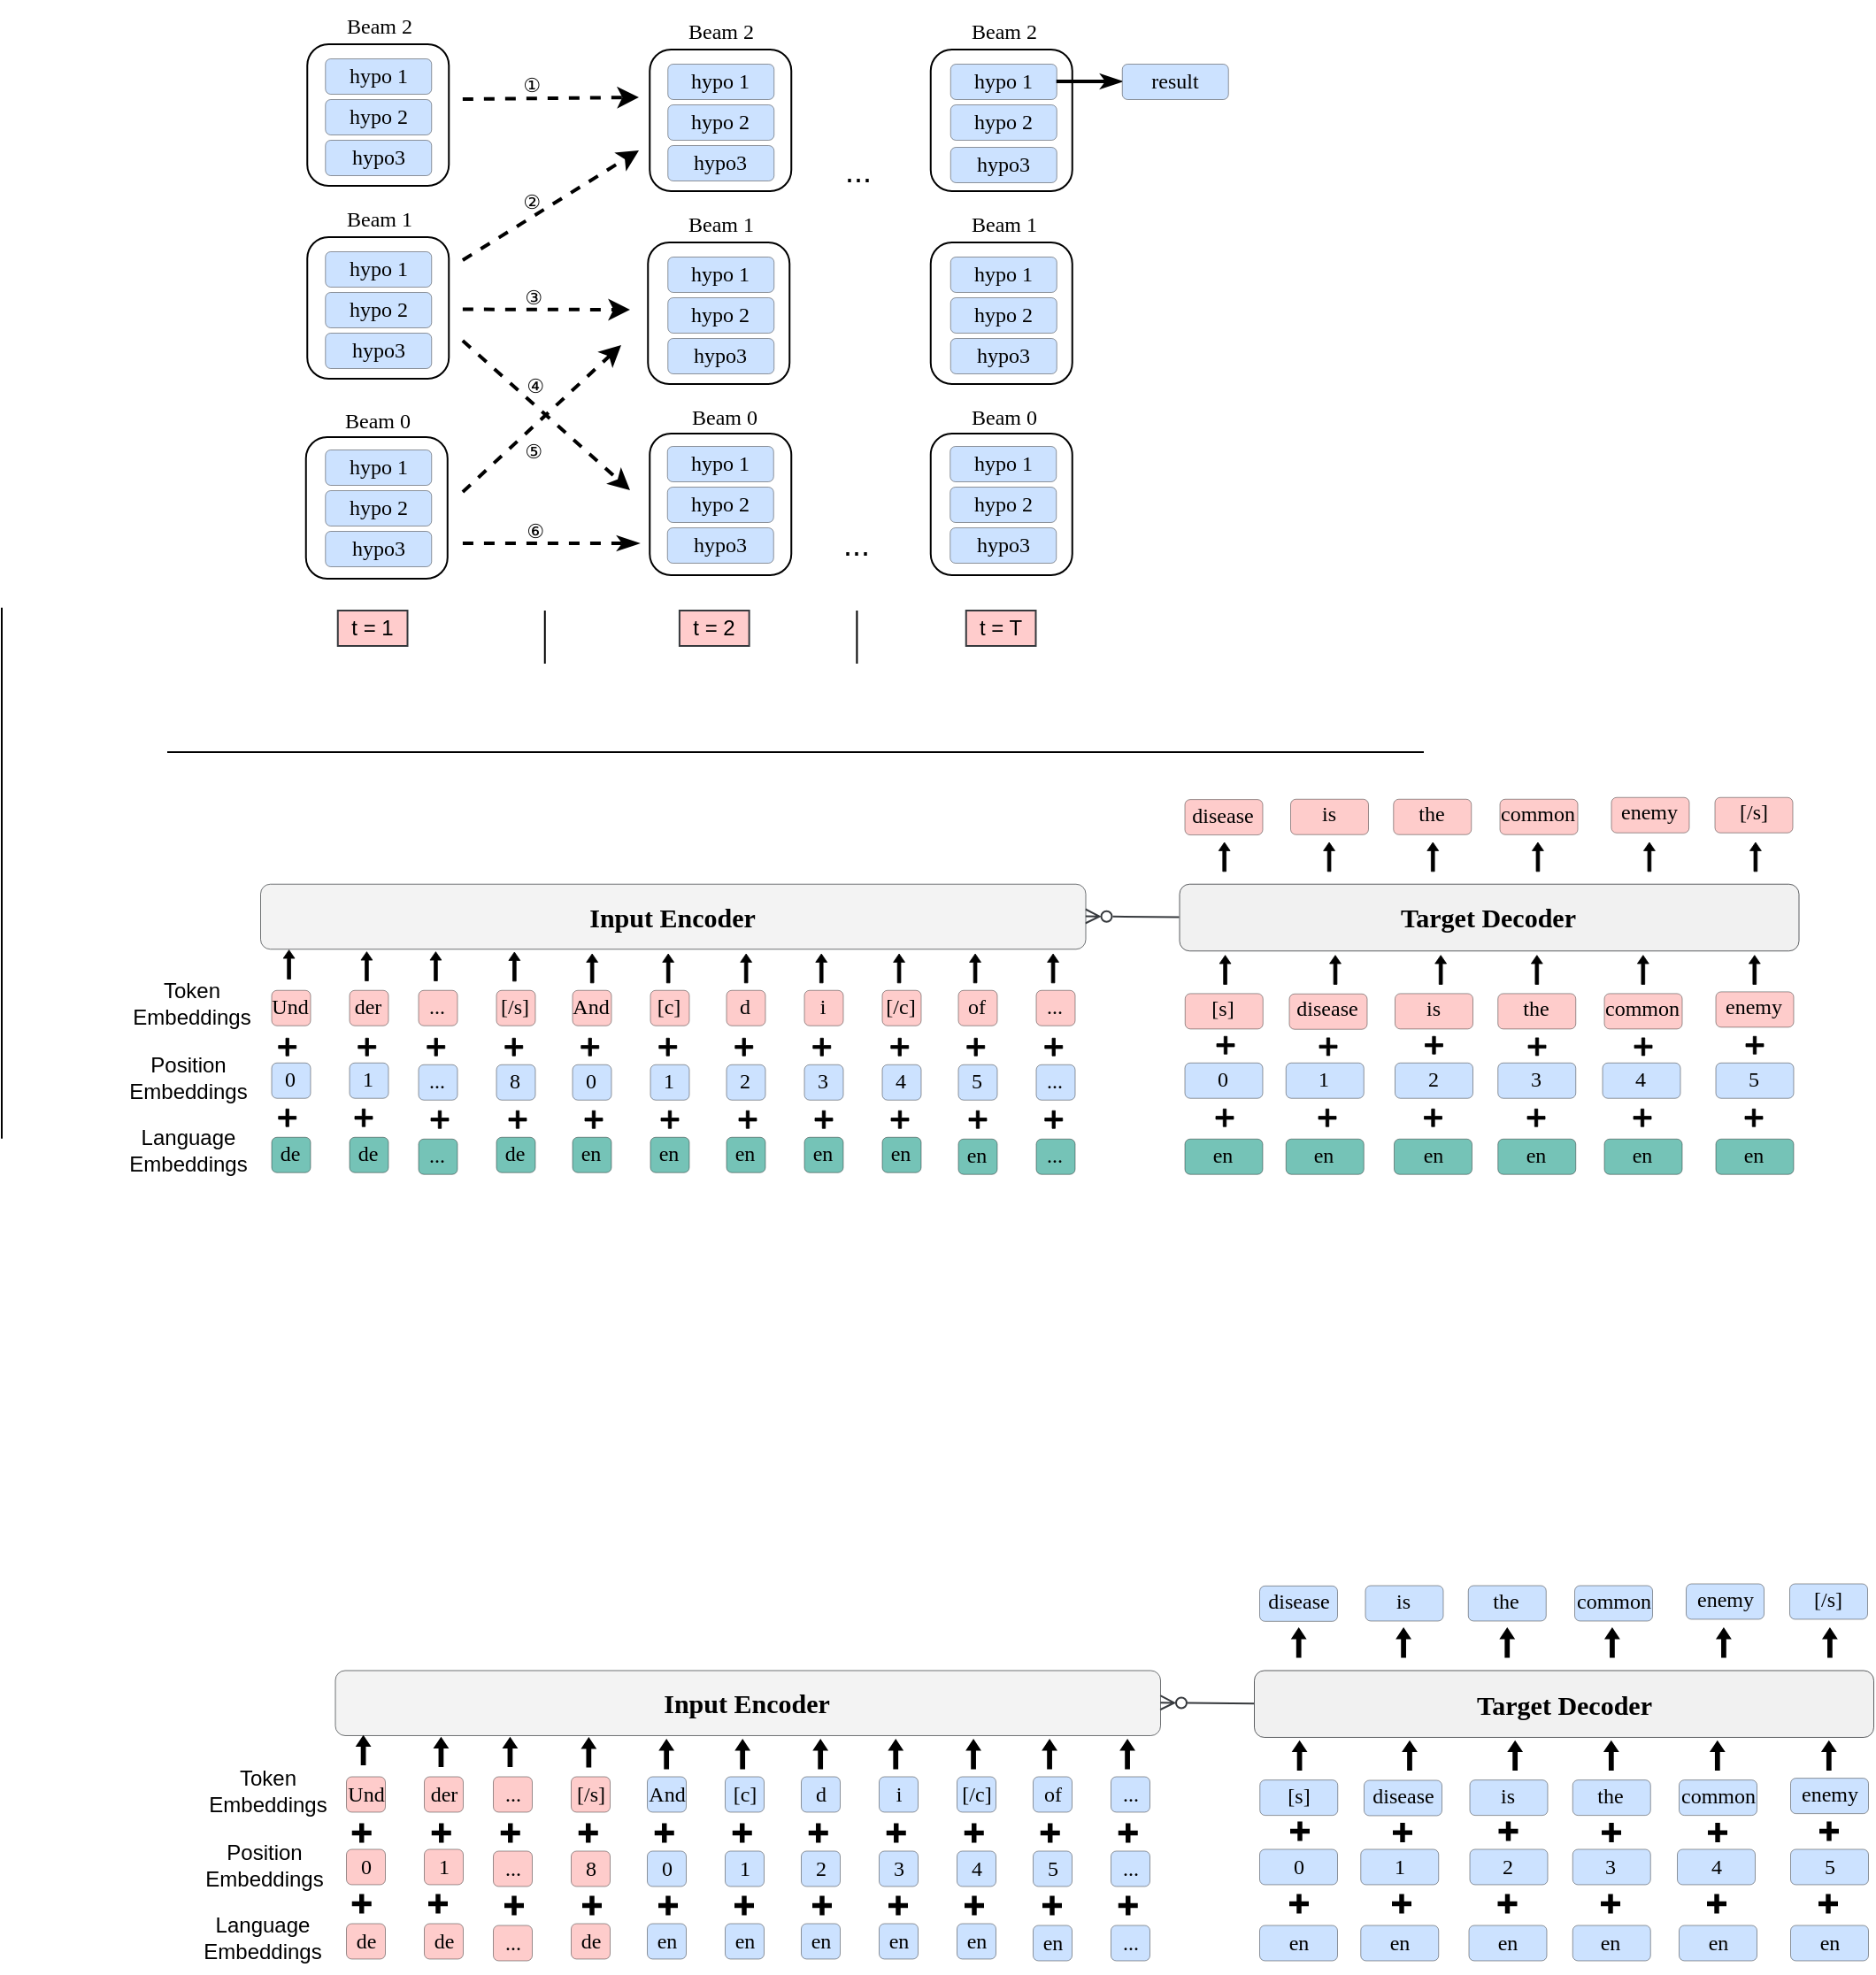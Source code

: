 <mxfile version="22.1.3" type="github">
  <diagram id="ADD6Pf1-iYHw3PYcDzVL" name="第 1 页">
    <mxGraphModel dx="2534" dy="-612" grid="1" gridSize="10" guides="1" tooltips="1" connect="1" arrows="1" fold="1" page="1" pageScale="1" pageWidth="827" pageHeight="1169" math="1" shadow="0">
      <root>
        <mxCell id="0" />
        <mxCell id="1" parent="0" />
        <mxCell id="pCGolmidNcYzlRykDUOS-10" value="" style="rounded=1;whiteSpace=wrap;html=1;" parent="1" vertex="1">
          <mxGeometry x="-1368.12" y="1522" width="80" height="80" as="geometry" />
        </mxCell>
        <mxCell id="pCGolmidNcYzlRykDUOS-9" value="" style="rounded=1;whiteSpace=wrap;html=1;" parent="1" vertex="1">
          <mxGeometry x="-1367.37" y="1409" width="80" height="80" as="geometry" />
        </mxCell>
        <mxCell id="jL-DoHjZgoJ6Cv4gA63--133" style="rounded=0;orthogonalLoop=1;jettySize=auto;html=1;entryX=1;entryY=0.5;entryDx=0;entryDy=0;fontFamily=Times New Roman;fontSize=10;fontColor=#000000;endArrow=ERzeroToMany;endFill=0;fillColor=#eeeeee;strokeColor=#36393d;exitX=0;exitY=0.5;exitDx=0;exitDy=0;" parent="1" source="jL-DoHjZgoJ6Cv4gA63--70" target="jL-DoHjZgoJ6Cv4gA63--115" edge="1">
          <mxGeometry relative="1" as="geometry">
            <mxPoint x="-987.75" y="1844.37" as="sourcePoint" />
          </mxGeometry>
        </mxCell>
        <mxCell id="lNjEDPmtAGZLamaPp14r-78" value="&lt;font style=&quot;font-size: 12px;&quot;&gt;Und&lt;/font&gt;" style="rounded=1;whiteSpace=wrap;html=1;fontFamily=Times New Roman;fontSize=2;strokeColor=#000000;rotation=0;container=0;fillColor=#FECCCB;strokeWidth=0.2;" parent="1" vertex="1">
          <mxGeometry x="-1387.75" y="1834.37" width="22" height="20" as="geometry" />
        </mxCell>
        <mxCell id="lNjEDPmtAGZLamaPp14r-79" value="&lt;font style=&quot;font-size: 12px;&quot;&gt;der&lt;/font&gt;" style="rounded=1;whiteSpace=wrap;html=1;fontFamily=Times New Roman;fontSize=2;strokeColor=#000000;rotation=0;container=0;fillColor=#FECCCB;strokeWidth=0.2;" parent="1" vertex="1">
          <mxGeometry x="-1343.75" y="1834.37" width="22" height="20" as="geometry" />
        </mxCell>
        <mxCell id="lNjEDPmtAGZLamaPp14r-81" value="&lt;font style=&quot;font-size: 12px;&quot;&gt;[/s]&lt;/font&gt;" style="rounded=1;whiteSpace=wrap;html=1;fontFamily=Times New Roman;fontSize=2;strokeColor=#000000;rotation=0;container=0;fillColor=#FECCCB;strokeWidth=0.2;" parent="1" vertex="1">
          <mxGeometry x="-1260.75" y="1834.37" width="22" height="20" as="geometry" />
        </mxCell>
        <mxCell id="lNjEDPmtAGZLamaPp14r-86" value="&lt;font style=&quot;font-size: 12px;&quot;&gt;And&lt;/font&gt;" style="rounded=1;whiteSpace=wrap;html=1;fontFamily=Times New Roman;fontSize=2;strokeColor=#000000;rotation=0;container=0;fillColor=#FECCCB;strokeWidth=0.2;" parent="1" vertex="1">
          <mxGeometry x="-1217.75" y="1834.37" width="22" height="20" as="geometry" />
        </mxCell>
        <mxCell id="lNjEDPmtAGZLamaPp14r-87" value="&lt;font style=&quot;font-size: 12px;&quot;&gt;[c]&lt;br&gt;&lt;/font&gt;" style="rounded=1;whiteSpace=wrap;html=1;fontFamily=Times New Roman;fontSize=2;strokeColor=#000000;rotation=0;container=0;fillColor=#FECCCB;strokeWidth=0.2;" parent="1" vertex="1">
          <mxGeometry x="-1173.75" y="1834.37" width="22" height="20" as="geometry" />
        </mxCell>
        <mxCell id="lNjEDPmtAGZLamaPp14r-88" value="&lt;font style=&quot;font-size: 12px;&quot;&gt;[/c]&lt;/font&gt;" style="rounded=1;whiteSpace=wrap;html=1;fontFamily=Times New Roman;fontSize=2;strokeColor=#000000;rotation=0;container=0;fillColor=#FECCCB;strokeWidth=0.2;" parent="1" vertex="1">
          <mxGeometry x="-1042.75" y="1834.37" width="22" height="20" as="geometry" />
        </mxCell>
        <mxCell id="lNjEDPmtAGZLamaPp14r-89" value="&lt;font style=&quot;font-size: 12px;&quot;&gt;d&lt;/font&gt;" style="rounded=1;whiteSpace=wrap;html=1;fontFamily=Times New Roman;fontSize=2;strokeColor=#000000;rotation=0;container=0;fillColor=#FECCCB;strokeWidth=0.2;" parent="1" vertex="1">
          <mxGeometry x="-1130.75" y="1834.37" width="22" height="20" as="geometry" />
        </mxCell>
        <mxCell id="lNjEDPmtAGZLamaPp14r-90" value="&lt;font style=&quot;font-size: 12px;&quot;&gt;i&lt;br&gt;&lt;/font&gt;" style="rounded=1;whiteSpace=wrap;html=1;fontFamily=Times New Roman;fontSize=2;strokeColor=#000000;rotation=0;container=0;fillColor=#FECCCB;strokeWidth=0.2;" parent="1" vertex="1">
          <mxGeometry x="-1086.75" y="1834.37" width="22" height="20" as="geometry" />
        </mxCell>
        <mxCell id="lNjEDPmtAGZLamaPp14r-91" value="&lt;font style=&quot;font-size: 12px;&quot;&gt;of&lt;br&gt;&lt;/font&gt;" style="rounded=1;whiteSpace=wrap;html=1;fontFamily=Times New Roman;fontSize=2;strokeColor=#000000;rotation=0;container=0;fillColor=#FECCCB;strokeWidth=0.2;" parent="1" vertex="1">
          <mxGeometry x="-999.75" y="1834.37" width="22" height="20" as="geometry" />
        </mxCell>
        <mxCell id="lNjEDPmtAGZLamaPp14r-92" value="&lt;font style=&quot;font-size: 12px;&quot;&gt;...&lt;/font&gt;" style="rounded=1;whiteSpace=wrap;html=1;fontFamily=Times New Roman;fontSize=2;strokeColor=#000000;rotation=0;container=0;fillColor=#FECCCB;strokeWidth=0.2;" parent="1" vertex="1">
          <mxGeometry x="-1304.75" y="1834.37" width="22" height="20" as="geometry" />
        </mxCell>
        <mxCell id="lNjEDPmtAGZLamaPp14r-93" value="&lt;font style=&quot;font-size: 12px;&quot;&gt;...&lt;br&gt;&lt;/font&gt;" style="rounded=1;whiteSpace=wrap;html=1;fontFamily=Times New Roman;fontSize=2;strokeColor=#000000;rotation=0;container=0;fillColor=#FECCCB;strokeWidth=0.2;" parent="1" vertex="1">
          <mxGeometry x="-955.75" y="1834.37" width="22" height="20" as="geometry" />
        </mxCell>
        <mxCell id="lNjEDPmtAGZLamaPp14r-94" value="&lt;span style=&quot;font-size: 12px;&quot;&gt;0&lt;/span&gt;" style="rounded=1;whiteSpace=wrap;html=1;fontFamily=Times New Roman;fontSize=2;strokeColor=#000000;rotation=0;container=0;fillColor=#CCE2FF;strokeWidth=0.2;" parent="1" vertex="1">
          <mxGeometry x="-1387.75" y="1875.37" width="22" height="20" as="geometry" />
        </mxCell>
        <mxCell id="lNjEDPmtAGZLamaPp14r-95" value="&lt;font style=&quot;font-size: 12px;&quot;&gt;1&lt;/font&gt;" style="rounded=1;whiteSpace=wrap;html=1;fontFamily=Times New Roman;fontSize=2;strokeColor=#000000;rotation=0;container=0;fillColor=#CCE2FF;strokeWidth=0.2;" parent="1" vertex="1">
          <mxGeometry x="-1343.75" y="1875.37" width="22" height="20" as="geometry" />
        </mxCell>
        <mxCell id="lNjEDPmtAGZLamaPp14r-97" value="&lt;font style=&quot;font-size: 12px;&quot;&gt;8&lt;/font&gt;" style="rounded=1;whiteSpace=wrap;html=1;fontFamily=Times New Roman;fontSize=2;strokeColor=#000000;rotation=0;container=0;fillColor=#CCE2FF;strokeWidth=0.2;" parent="1" vertex="1">
          <mxGeometry x="-1260.75" y="1876.37" width="22" height="20" as="geometry" />
        </mxCell>
        <mxCell id="lNjEDPmtAGZLamaPp14r-98" value="&lt;font style=&quot;font-size: 12px;&quot;&gt;0&lt;/font&gt;" style="rounded=1;whiteSpace=wrap;html=1;fontFamily=Times New Roman;fontSize=2;strokeColor=#000000;rotation=0;container=0;fillColor=#CCE2FF;strokeWidth=0.2;" parent="1" vertex="1">
          <mxGeometry x="-1217.75" y="1876.37" width="22" height="20" as="geometry" />
        </mxCell>
        <mxCell id="lNjEDPmtAGZLamaPp14r-99" value="&lt;font style=&quot;font-size: 12px;&quot;&gt;1&lt;/font&gt;" style="rounded=1;whiteSpace=wrap;html=1;fontFamily=Times New Roman;fontSize=2;strokeColor=#000000;rotation=0;container=0;fillColor=#CCE2FF;strokeWidth=0.2;" parent="1" vertex="1">
          <mxGeometry x="-1173.75" y="1876.37" width="22" height="20" as="geometry" />
        </mxCell>
        <mxCell id="lNjEDPmtAGZLamaPp14r-100" value="&lt;font style=&quot;font-size: 12px;&quot;&gt;4&lt;/font&gt;" style="rounded=1;whiteSpace=wrap;html=1;fontFamily=Times New Roman;fontSize=2;strokeColor=#000000;rotation=0;container=0;fillColor=#CCE2FF;strokeWidth=0.2;" parent="1" vertex="1">
          <mxGeometry x="-1042.75" y="1876.37" width="22" height="20" as="geometry" />
        </mxCell>
        <mxCell id="lNjEDPmtAGZLamaPp14r-101" value="&lt;font style=&quot;font-size: 12px;&quot;&gt;2&lt;/font&gt;" style="rounded=1;whiteSpace=wrap;html=1;fontFamily=Times New Roman;fontSize=2;strokeColor=#000000;rotation=0;container=0;fillColor=#CCE2FF;strokeWidth=0.2;" parent="1" vertex="1">
          <mxGeometry x="-1130.75" y="1876.37" width="22" height="20" as="geometry" />
        </mxCell>
        <mxCell id="lNjEDPmtAGZLamaPp14r-102" value="&lt;font style=&quot;font-size: 12px;&quot;&gt;3&lt;br&gt;&lt;/font&gt;" style="rounded=1;whiteSpace=wrap;html=1;fontFamily=Times New Roman;fontSize=2;strokeColor=#000000;rotation=0;container=0;fillColor=#CCE2FF;strokeWidth=0.2;" parent="1" vertex="1">
          <mxGeometry x="-1086.75" y="1876.37" width="22" height="20" as="geometry" />
        </mxCell>
        <mxCell id="lNjEDPmtAGZLamaPp14r-103" value="&lt;font style=&quot;font-size: 12px;&quot;&gt;5&lt;br&gt;&lt;/font&gt;" style="rounded=1;whiteSpace=wrap;html=1;fontFamily=Times New Roman;fontSize=2;strokeColor=#000000;rotation=0;container=0;fillColor=#CCE2FF;strokeWidth=0.2;" parent="1" vertex="1">
          <mxGeometry x="-999.75" y="1876.37" width="22" height="20" as="geometry" />
        </mxCell>
        <mxCell id="lNjEDPmtAGZLamaPp14r-104" value="&lt;font style=&quot;font-size: 12px;&quot;&gt;...&lt;/font&gt;" style="rounded=1;whiteSpace=wrap;html=1;fontFamily=Times New Roman;fontSize=2;strokeColor=#000000;rotation=0;container=0;fillColor=#CCE2FF;strokeWidth=0.2;" parent="1" vertex="1">
          <mxGeometry x="-1304.75" y="1876.37" width="22" height="20" as="geometry" />
        </mxCell>
        <mxCell id="lNjEDPmtAGZLamaPp14r-105" value="&lt;font style=&quot;font-size: 12px;&quot;&gt;...&lt;br&gt;&lt;/font&gt;" style="rounded=1;whiteSpace=wrap;html=1;fontFamily=Times New Roman;fontSize=2;strokeColor=#000000;rotation=0;container=0;fillColor=#CCE2FF;strokeWidth=0.2;" parent="1" vertex="1">
          <mxGeometry x="-955.75" y="1876.37" width="22" height="20" as="geometry" />
        </mxCell>
        <mxCell id="lNjEDPmtAGZLamaPp14r-106" value="&lt;span style=&quot;font-size: 12px;&quot;&gt;de&lt;/span&gt;" style="rounded=1;whiteSpace=wrap;html=1;fontFamily=Times New Roman;fontSize=2;strokeColor=#000000;rotation=0;container=0;strokeWidth=0.2;fillColor=#75c3b7;shadow=0;glass=0;" parent="1" vertex="1">
          <mxGeometry x="-1387.75" y="1917.37" width="22" height="20" as="geometry" />
        </mxCell>
        <mxCell id="lNjEDPmtAGZLamaPp14r-107" value="&lt;font style=&quot;font-size: 12px;&quot;&gt;de&lt;/font&gt;" style="rounded=1;whiteSpace=wrap;html=1;fontFamily=Times New Roman;fontSize=2;strokeColor=#000000;rotation=0;container=0;strokeWidth=0.2;fillColor=#75c3b7;shadow=0;glass=0;" parent="1" vertex="1">
          <mxGeometry x="-1343.75" y="1917.37" width="22" height="20" as="geometry" />
        </mxCell>
        <mxCell id="lNjEDPmtAGZLamaPp14r-109" value="&lt;font style=&quot;font-size: 12px;&quot;&gt;de&lt;/font&gt;" style="rounded=1;whiteSpace=wrap;html=1;fontFamily=Times New Roman;fontSize=2;strokeColor=#000000;rotation=0;container=0;strokeWidth=0.2;fillColor=#75c3b7;shadow=0;glass=0;" parent="1" vertex="1">
          <mxGeometry x="-1260.75" y="1917.37" width="22" height="20" as="geometry" />
        </mxCell>
        <mxCell id="lNjEDPmtAGZLamaPp14r-110" value="&lt;font style=&quot;font-size: 12px;&quot;&gt;en&lt;/font&gt;" style="rounded=1;whiteSpace=wrap;html=1;fontFamily=Times New Roman;fontSize=2;strokeColor=#000000;rotation=0;container=0;strokeWidth=0.2;fillColor=#75c3b7;shadow=0;glass=0;" parent="1" vertex="1">
          <mxGeometry x="-1217.75" y="1917.37" width="22" height="20" as="geometry" />
        </mxCell>
        <mxCell id="lNjEDPmtAGZLamaPp14r-111" value="&lt;font style=&quot;font-size: 12px;&quot;&gt;en&lt;/font&gt;" style="rounded=1;whiteSpace=wrap;html=1;fontFamily=Times New Roman;fontSize=2;strokeColor=#000000;rotation=0;container=0;strokeWidth=0.2;fillColor=#75c3b7;shadow=0;glass=0;" parent="1" vertex="1">
          <mxGeometry x="-1173.75" y="1917.37" width="22" height="20" as="geometry" />
        </mxCell>
        <mxCell id="lNjEDPmtAGZLamaPp14r-112" value="&lt;font style=&quot;font-size: 12px;&quot;&gt;en&lt;/font&gt;" style="rounded=1;whiteSpace=wrap;html=1;fontFamily=Times New Roman;fontSize=2;strokeColor=#000000;rotation=0;container=0;strokeWidth=0.2;fillColor=#75c3b7;shadow=0;glass=0;" parent="1" vertex="1">
          <mxGeometry x="-1042.75" y="1917.37" width="22" height="20" as="geometry" />
        </mxCell>
        <mxCell id="lNjEDPmtAGZLamaPp14r-113" value="&lt;font style=&quot;font-size: 12px;&quot;&gt;en&lt;/font&gt;" style="rounded=1;whiteSpace=wrap;html=1;fontFamily=Times New Roman;fontSize=2;strokeColor=#000000;rotation=0;container=0;strokeWidth=0.2;fillColor=#75c3b7;shadow=0;glass=0;" parent="1" vertex="1">
          <mxGeometry x="-1130.75" y="1917.37" width="22" height="20" as="geometry" />
        </mxCell>
        <mxCell id="lNjEDPmtAGZLamaPp14r-114" value="&lt;font style=&quot;font-size: 12px;&quot;&gt;en&lt;br&gt;&lt;/font&gt;" style="rounded=1;whiteSpace=wrap;html=1;fontFamily=Times New Roman;fontSize=2;strokeColor=#000000;rotation=0;container=0;strokeWidth=0.2;fillColor=#75c3b7;shadow=0;glass=0;" parent="1" vertex="1">
          <mxGeometry x="-1086.75" y="1917.37" width="22" height="20" as="geometry" />
        </mxCell>
        <mxCell id="lNjEDPmtAGZLamaPp14r-115" value="&lt;font style=&quot;font-size: 12px;&quot;&gt;en&lt;br&gt;&lt;/font&gt;" style="rounded=1;whiteSpace=wrap;html=1;fontFamily=Times New Roman;fontSize=2;strokeColor=#000000;rotation=0;container=0;strokeWidth=0.2;fillColor=#75c3b7;shadow=0;glass=0;" parent="1" vertex="1">
          <mxGeometry x="-999.75" y="1918.37" width="22" height="20" as="geometry" />
        </mxCell>
        <mxCell id="lNjEDPmtAGZLamaPp14r-116" value="&lt;span style=&quot;font-size: 12px;&quot;&gt;...&lt;/span&gt;" style="rounded=1;whiteSpace=wrap;html=1;fontFamily=Times New Roman;fontSize=2;strokeColor=#000000;rotation=0;container=0;strokeWidth=0.2;fillColor=#75c3b7;shadow=0;glass=0;" parent="1" vertex="1">
          <mxGeometry x="-1304.75" y="1918.37" width="22" height="20" as="geometry" />
        </mxCell>
        <mxCell id="lNjEDPmtAGZLamaPp14r-117" value="&lt;font style=&quot;font-size: 12px;&quot;&gt;...&lt;br&gt;&lt;/font&gt;" style="rounded=1;whiteSpace=wrap;html=1;fontFamily=Times New Roman;fontSize=2;strokeColor=#000000;rotation=0;container=0;strokeWidth=0.2;fillColor=#75c3b7;shadow=0;glass=0;" parent="1" vertex="1">
          <mxGeometry x="-955.75" y="1918.37" width="22" height="20" as="geometry" />
        </mxCell>
        <mxCell id="jL-DoHjZgoJ6Cv4gA63--115" value="&lt;b&gt;Input Encoder&lt;/b&gt;" style="rounded=1;whiteSpace=wrap;html=1;fontSize=15;fillColor=#eeeeee;strokeColor=#36393d;strokeWidth=0.5;fillStyle=auto;fontFamily=Times New Roman;opacity=70;" parent="1" vertex="1">
          <mxGeometry x="-1394" y="1774.37" width="466.25" height="36.75" as="geometry" />
        </mxCell>
        <mxCell id="jL-DoHjZgoJ6Cv4gA63--70" value="&lt;b&gt;Target Decoder&lt;/b&gt;" style="rounded=1;whiteSpace=wrap;html=1;fontSize=15;fillColor=#eeeeee;strokeColor=#36393d;strokeWidth=0.5;fillStyle=auto;fontFamily=Times New Roman;opacity=80;" parent="1" vertex="1">
          <mxGeometry x="-874.75" y="1774.37" width="350" height="37.75" as="geometry" />
        </mxCell>
        <mxCell id="lNjEDPmtAGZLamaPp14r-118" value="Token&lt;br&gt;Embeddings" style="text;html=1;align=center;verticalAlign=middle;resizable=0;points=[];autosize=1;strokeColor=none;fillColor=none;" parent="1" vertex="1">
          <mxGeometry x="-1477.75" y="1822.19" width="90" height="40" as="geometry" />
        </mxCell>
        <mxCell id="lNjEDPmtAGZLamaPp14r-119" value="Position&lt;br&gt;Embeddings" style="text;html=1;align=center;verticalAlign=middle;resizable=0;points=[];autosize=1;strokeColor=none;fillColor=none;" parent="1" vertex="1">
          <mxGeometry x="-1479.75" y="1864.37" width="90" height="40" as="geometry" />
        </mxCell>
        <mxCell id="lNjEDPmtAGZLamaPp14r-120" value="Language&lt;br&gt;Embeddings" style="text;html=1;align=center;verticalAlign=middle;resizable=0;points=[];autosize=1;strokeColor=none;fillColor=none;" parent="1" vertex="1">
          <mxGeometry x="-1480" y="1905.37" width="90" height="40" as="geometry" />
        </mxCell>
        <mxCell id="lNjEDPmtAGZLamaPp14r-121" value="" style="shape=cross;whiteSpace=wrap;html=1;size=0.172;fillColor=#000000;strokeColor=#000000;strokeWidth=0.4;" parent="1" vertex="1">
          <mxGeometry x="-1383.88" y="1861.37" width="10" height="10" as="geometry" />
        </mxCell>
        <mxCell id="lNjEDPmtAGZLamaPp14r-122" value="" style="shape=cross;whiteSpace=wrap;html=1;size=0.172;fillColor=#000000;strokeColor=#000000;strokeWidth=0.4;" parent="1" vertex="1">
          <mxGeometry x="-1383.88" y="1901.37" width="10" height="10" as="geometry" />
        </mxCell>
        <mxCell id="lNjEDPmtAGZLamaPp14r-127" value="" style="shape=cross;whiteSpace=wrap;html=1;size=0.172;fillColor=#000000;strokeColor=#000000;strokeWidth=0.4;" parent="1" vertex="1">
          <mxGeometry x="-1338.87" y="1861.37" width="10" height="10" as="geometry" />
        </mxCell>
        <mxCell id="lNjEDPmtAGZLamaPp14r-128" value="" style="shape=cross;whiteSpace=wrap;html=1;size=0.172;fillColor=#000000;strokeColor=#000000;strokeWidth=0.4;" parent="1" vertex="1">
          <mxGeometry x="-1340.75" y="1901.37" width="10" height="10" as="geometry" />
        </mxCell>
        <mxCell id="lNjEDPmtAGZLamaPp14r-131" value="" style="shape=cross;whiteSpace=wrap;html=1;size=0.172;fillColor=#000000;strokeColor=#000000;strokeWidth=0.4;" parent="1" vertex="1">
          <mxGeometry x="-1299.87" y="1861.37" width="10" height="10" as="geometry" />
        </mxCell>
        <mxCell id="lNjEDPmtAGZLamaPp14r-132" value="" style="shape=cross;whiteSpace=wrap;html=1;size=0.172;fillColor=#000000;strokeColor=#000000;strokeWidth=0.4;" parent="1" vertex="1">
          <mxGeometry x="-1297.75" y="1902.37" width="10" height="10" as="geometry" />
        </mxCell>
        <mxCell id="lNjEDPmtAGZLamaPp14r-133" value="" style="shape=cross;whiteSpace=wrap;html=1;size=0.172;fillColor=#000000;strokeColor=#000000;strokeWidth=0.4;" parent="1" vertex="1">
          <mxGeometry x="-1255.87" y="1861.37" width="10" height="10" as="geometry" />
        </mxCell>
        <mxCell id="lNjEDPmtAGZLamaPp14r-134" value="" style="shape=cross;whiteSpace=wrap;html=1;size=0.172;fillColor=#000000;strokeColor=#000000;strokeWidth=0.4;" parent="1" vertex="1">
          <mxGeometry x="-1253.75" y="1902.37" width="10" height="10" as="geometry" />
        </mxCell>
        <mxCell id="lNjEDPmtAGZLamaPp14r-135" value="" style="shape=cross;whiteSpace=wrap;html=1;size=0.172;fillColor=#000000;strokeColor=#000000;strokeWidth=0.4;" parent="1" vertex="1">
          <mxGeometry x="-1212.87" y="1861.37" width="10" height="10" as="geometry" />
        </mxCell>
        <mxCell id="lNjEDPmtAGZLamaPp14r-136" value="" style="shape=cross;whiteSpace=wrap;html=1;size=0.172;fillColor=#000000;strokeColor=#000000;strokeWidth=0.4;" parent="1" vertex="1">
          <mxGeometry x="-1210.75" y="1902.37" width="10" height="10" as="geometry" />
        </mxCell>
        <mxCell id="lNjEDPmtAGZLamaPp14r-137" value="" style="shape=cross;whiteSpace=wrap;html=1;size=0.172;fillColor=#000000;strokeColor=#000000;strokeWidth=0.4;" parent="1" vertex="1">
          <mxGeometry x="-1168.87" y="1861.37" width="10" height="10" as="geometry" />
        </mxCell>
        <mxCell id="lNjEDPmtAGZLamaPp14r-138" value="" style="shape=cross;whiteSpace=wrap;html=1;size=0.172;fillColor=#000000;strokeColor=#000000;strokeWidth=0.4;" parent="1" vertex="1">
          <mxGeometry x="-1167.75" y="1902.37" width="10" height="10" as="geometry" />
        </mxCell>
        <mxCell id="lNjEDPmtAGZLamaPp14r-141" value="" style="shape=cross;whiteSpace=wrap;html=1;size=0.172;fillColor=#000000;strokeColor=#000000;strokeWidth=0.4;" parent="1" vertex="1">
          <mxGeometry x="-1125.87" y="1861.37" width="10" height="10" as="geometry" />
        </mxCell>
        <mxCell id="lNjEDPmtAGZLamaPp14r-142" value="" style="shape=cross;whiteSpace=wrap;html=1;size=0.172;fillColor=#000000;strokeColor=#000000;strokeWidth=0.4;" parent="1" vertex="1">
          <mxGeometry x="-1123.75" y="1902.37" width="10" height="10" as="geometry" />
        </mxCell>
        <mxCell id="lNjEDPmtAGZLamaPp14r-143" value="" style="shape=cross;whiteSpace=wrap;html=1;size=0.172;fillColor=#000000;strokeColor=#000000;strokeWidth=0.4;" parent="1" vertex="1">
          <mxGeometry x="-1081.87" y="1861.37" width="10" height="10" as="geometry" />
        </mxCell>
        <mxCell id="lNjEDPmtAGZLamaPp14r-144" value="" style="shape=cross;whiteSpace=wrap;html=1;size=0.172;fillColor=#000000;strokeColor=#000000;strokeWidth=0.4;" parent="1" vertex="1">
          <mxGeometry x="-1080.75" y="1902.37" width="10" height="10" as="geometry" />
        </mxCell>
        <mxCell id="lNjEDPmtAGZLamaPp14r-145" value="" style="shape=cross;whiteSpace=wrap;html=1;size=0.172;fillColor=#000000;strokeColor=#000000;strokeWidth=0.4;" parent="1" vertex="1">
          <mxGeometry x="-1037.87" y="1861.37" width="10" height="10" as="geometry" />
        </mxCell>
        <mxCell id="lNjEDPmtAGZLamaPp14r-146" value="" style="shape=cross;whiteSpace=wrap;html=1;size=0.172;fillColor=#000000;strokeColor=#000000;strokeWidth=0.4;" parent="1" vertex="1">
          <mxGeometry x="-1037.75" y="1902.37" width="10" height="10" as="geometry" />
        </mxCell>
        <mxCell id="lNjEDPmtAGZLamaPp14r-149" value="" style="shape=cross;whiteSpace=wrap;html=1;size=0.172;fillColor=#000000;strokeColor=#000000;strokeWidth=0.4;" parent="1" vertex="1">
          <mxGeometry x="-994.87" y="1861.37" width="10" height="10" as="geometry" />
        </mxCell>
        <mxCell id="lNjEDPmtAGZLamaPp14r-150" value="" style="shape=cross;whiteSpace=wrap;html=1;size=0.172;fillColor=#000000;strokeColor=#000000;strokeWidth=0.4;" parent="1" vertex="1">
          <mxGeometry x="-993.75" y="1902.37" width="10" height="10" as="geometry" />
        </mxCell>
        <mxCell id="lNjEDPmtAGZLamaPp14r-151" value="" style="shape=cross;whiteSpace=wrap;html=1;size=0.172;fillColor=#000000;strokeColor=#000000;strokeWidth=0.4;" parent="1" vertex="1">
          <mxGeometry x="-950.87" y="1861.37" width="10" height="10" as="geometry" />
        </mxCell>
        <mxCell id="lNjEDPmtAGZLamaPp14r-152" value="" style="shape=cross;whiteSpace=wrap;html=1;size=0.172;fillColor=#000000;strokeColor=#000000;strokeWidth=0.4;" parent="1" vertex="1">
          <mxGeometry x="-950.87" y="1902.37" width="10" height="10" as="geometry" />
        </mxCell>
        <mxCell id="lNjEDPmtAGZLamaPp14r-257" value="&lt;font style=&quot;font-size: 12px;&quot;&gt;the&lt;/font&gt;" style="rounded=1;whiteSpace=wrap;html=1;fontFamily=Times New Roman;fontSize=2;strokeColor=#000000;rotation=0;container=0;align=center;verticalAlign=middle;horizontal=1;spacingTop=-2;fillColor=#FECCCB;strokeWidth=0.2;" parent="1" vertex="1">
          <mxGeometry x="-694.87" y="1836.19" width="44" height="20" as="geometry" />
        </mxCell>
        <mxCell id="lNjEDPmtAGZLamaPp14r-266" value="&lt;span style=&quot;font-size: 12px;&quot;&gt;0&lt;/span&gt;" style="rounded=1;whiteSpace=wrap;html=1;fontFamily=Times New Roman;fontSize=2;strokeColor=#000000;rotation=0;container=0;fillColor=#CCE2FF;strokeWidth=0.2;" parent="1" vertex="1">
          <mxGeometry x="-871.75" y="1875.37" width="44" height="20" as="geometry" />
        </mxCell>
        <mxCell id="lNjEDPmtAGZLamaPp14r-267" value="&lt;font style=&quot;font-size: 12px;&quot;&gt;1&lt;/font&gt;" style="rounded=1;whiteSpace=wrap;html=1;fontFamily=Times New Roman;fontSize=2;strokeColor=#000000;rotation=0;container=0;fillColor=#CCE2FF;strokeWidth=0.2;" parent="1" vertex="1">
          <mxGeometry x="-814.62" y="1875.37" width="44" height="20" as="geometry" />
        </mxCell>
        <mxCell id="lNjEDPmtAGZLamaPp14r-268" value="&lt;font style=&quot;font-size: 12px;&quot;&gt;2&lt;/font&gt;" style="rounded=1;whiteSpace=wrap;html=1;fontFamily=Times New Roman;fontSize=2;strokeColor=#000000;rotation=0;container=0;fillColor=#CCE2FF;strokeWidth=0.2;" parent="1" vertex="1">
          <mxGeometry x="-753" y="1875.37" width="44" height="20" as="geometry" />
        </mxCell>
        <mxCell id="lNjEDPmtAGZLamaPp14r-269" value="&lt;font style=&quot;font-size: 12px;&quot;&gt;4&lt;/font&gt;" style="rounded=1;whiteSpace=wrap;html=1;fontFamily=Times New Roman;fontSize=2;strokeColor=#000000;rotation=0;container=0;fillColor=#CCE2FF;strokeWidth=0.2;" parent="1" vertex="1">
          <mxGeometry x="-635.75" y="1875.37" width="44" height="20" as="geometry" />
        </mxCell>
        <mxCell id="lNjEDPmtAGZLamaPp14r-270" value="&lt;font style=&quot;font-size: 12px;&quot;&gt;5&lt;/font&gt;" style="rounded=1;whiteSpace=wrap;html=1;fontFamily=Times New Roman;fontSize=2;strokeColor=#000000;rotation=0;container=0;fillColor=#CCE2FF;strokeWidth=0.2;" parent="1" vertex="1">
          <mxGeometry x="-571.75" y="1875.37" width="44" height="20" as="geometry" />
        </mxCell>
        <mxCell id="lNjEDPmtAGZLamaPp14r-276" value="&lt;font style=&quot;font-size: 12px;&quot;&gt;3&lt;/font&gt;" style="rounded=1;whiteSpace=wrap;html=1;fontFamily=Times New Roman;fontSize=2;strokeColor=#000000;rotation=0;container=0;fillColor=#CCE2FF;strokeWidth=0.2;" parent="1" vertex="1">
          <mxGeometry x="-694.87" y="1875.37" width="44" height="20" as="geometry" />
        </mxCell>
        <mxCell id="lNjEDPmtAGZLamaPp14r-278" value="&lt;span style=&quot;font-size: 12px;&quot;&gt;en&lt;/span&gt;" style="rounded=1;whiteSpace=wrap;html=1;fontFamily=Times New Roman;fontSize=2;strokeColor=#000000;rotation=0;container=0;strokeWidth=0.2;fillColor=#75c3b7;shadow=0;glass=0;" parent="1" vertex="1">
          <mxGeometry x="-871.75" y="1918.37" width="44" height="20" as="geometry" />
        </mxCell>
        <mxCell id="lNjEDPmtAGZLamaPp14r-279" value="&lt;font style=&quot;font-size: 12px;&quot;&gt;en&lt;/font&gt;" style="rounded=1;whiteSpace=wrap;html=1;fontFamily=Times New Roman;fontSize=2;strokeColor=#000000;rotation=0;container=0;strokeWidth=0.2;fillColor=#75c3b7;shadow=0;glass=0;" parent="1" vertex="1">
          <mxGeometry x="-814.62" y="1918.37" width="44" height="20" as="geometry" />
        </mxCell>
        <mxCell id="lNjEDPmtAGZLamaPp14r-280" value="&lt;font style=&quot;font-size: 12px;&quot;&gt;en&lt;/font&gt;" style="rounded=1;whiteSpace=wrap;html=1;fontFamily=Times New Roman;fontSize=2;strokeColor=#000000;rotation=0;container=0;strokeWidth=0.2;fillColor=#75c3b7;shadow=0;glass=0;" parent="1" vertex="1">
          <mxGeometry x="-753.5" y="1918.37" width="44" height="20" as="geometry" />
        </mxCell>
        <mxCell id="lNjEDPmtAGZLamaPp14r-281" value="&lt;font style=&quot;font-size: 12px;&quot;&gt;en&lt;/font&gt;" style="rounded=1;whiteSpace=wrap;html=1;fontFamily=Times New Roman;fontSize=2;strokeColor=#000000;rotation=0;container=0;strokeWidth=0.2;fillColor=#75c3b7;shadow=0;glass=0;" parent="1" vertex="1">
          <mxGeometry x="-634.74" y="1918.37" width="44" height="20" as="geometry" />
        </mxCell>
        <mxCell id="lNjEDPmtAGZLamaPp14r-282" value="&lt;font style=&quot;font-size: 12px;&quot;&gt;en&lt;/font&gt;" style="rounded=1;whiteSpace=wrap;html=1;fontFamily=Times New Roman;fontSize=2;strokeColor=#000000;rotation=0;container=0;strokeWidth=0.2;fillColor=#75c3b7;shadow=0;glass=0;" parent="1" vertex="1">
          <mxGeometry x="-571.75" y="1918.37" width="44" height="20" as="geometry" />
        </mxCell>
        <mxCell id="lNjEDPmtAGZLamaPp14r-288" value="&lt;span style=&quot;font-size: 12px;&quot;&gt;en&lt;/span&gt;" style="rounded=1;whiteSpace=wrap;html=1;fontFamily=Times New Roman;fontSize=2;strokeColor=#000000;rotation=0;container=0;strokeWidth=0.2;fillColor=#75c3b7;shadow=0;glass=0;" parent="1" vertex="1">
          <mxGeometry x="-694.87" y="1918.37" width="44" height="20" as="geometry" />
        </mxCell>
        <mxCell id="lNjEDPmtAGZLamaPp14r-290" value="" style="shape=cross;whiteSpace=wrap;html=1;size=0.172;fillColor=#000000;strokeColor=#000000;strokeWidth=0.4;" parent="1" vertex="1">
          <mxGeometry x="-853.75" y="1860.37" width="10" height="10" as="geometry" />
        </mxCell>
        <mxCell id="lNjEDPmtAGZLamaPp14r-292" value="" style="shape=cross;whiteSpace=wrap;html=1;size=0.172;fillColor=#000000;strokeColor=#000000;strokeWidth=0.4;" parent="1" vertex="1">
          <mxGeometry x="-795.75" y="1861.19" width="10" height="10" as="geometry" />
        </mxCell>
        <mxCell id="lNjEDPmtAGZLamaPp14r-294" value="" style="shape=cross;whiteSpace=wrap;html=1;size=0.172;fillColor=#000000;strokeColor=#000000;strokeWidth=0.4;" parent="1" vertex="1">
          <mxGeometry x="-736.0" y="1860.37" width="10" height="10" as="geometry" />
        </mxCell>
        <mxCell id="lNjEDPmtAGZLamaPp14r-296" value="" style="shape=cross;whiteSpace=wrap;html=1;size=0.172;fillColor=#000000;strokeColor=#000000;strokeWidth=0.4;" parent="1" vertex="1">
          <mxGeometry x="-677.74" y="1861.19" width="10" height="10" as="geometry" />
        </mxCell>
        <mxCell id="lNjEDPmtAGZLamaPp14r-298" value="" style="shape=cross;whiteSpace=wrap;html=1;size=0.172;fillColor=#000000;strokeColor=#000000;strokeWidth=0.4;" parent="1" vertex="1">
          <mxGeometry x="-617.74" y="1861.19" width="10" height="10" as="geometry" />
        </mxCell>
        <mxCell id="lNjEDPmtAGZLamaPp14r-300" value="" style="shape=cross;whiteSpace=wrap;html=1;size=0.172;fillColor=#000000;strokeColor=#000000;strokeWidth=0.4;" parent="1" vertex="1">
          <mxGeometry x="-554.75" y="1860.37" width="10" height="10" as="geometry" />
        </mxCell>
        <mxCell id="lNjEDPmtAGZLamaPp14r-320" value="" style="shape=flexArrow;endArrow=classic;html=1;rounded=0;width=1.875;endSize=1.439;endWidth=4.188;fillColor=#000000;strokeColor=#000000;strokeWidth=0.4;" parent="1" edge="1">
          <mxGeometry width="50" height="50" relative="1" as="geometry">
            <mxPoint x="-1377.95" y="1828.19" as="sourcePoint" />
            <mxPoint x="-1377.95" y="1811.37" as="targetPoint" />
          </mxGeometry>
        </mxCell>
        <mxCell id="lNjEDPmtAGZLamaPp14r-321" value="" style="shape=flexArrow;endArrow=classic;html=1;rounded=0;width=1.875;endSize=1.439;endWidth=4.188;fillColor=#000000;strokeColor=#000000;strokeWidth=0.4;" parent="1" edge="1">
          <mxGeometry width="50" height="50" relative="1" as="geometry">
            <mxPoint x="-1334.03" y="1829.19" as="sourcePoint" />
            <mxPoint x="-1334.03" y="1812.37" as="targetPoint" />
          </mxGeometry>
        </mxCell>
        <mxCell id="lNjEDPmtAGZLamaPp14r-323" value="" style="shape=flexArrow;endArrow=classic;html=1;rounded=0;width=1.875;endSize=1.439;endWidth=4.188;fillColor=#000000;strokeColor=#000000;strokeWidth=0.4;" parent="1" edge="1">
          <mxGeometry width="50" height="50" relative="1" as="geometry">
            <mxPoint x="-1295.03" y="1829.19" as="sourcePoint" />
            <mxPoint x="-1295.03" y="1812.37" as="targetPoint" />
          </mxGeometry>
        </mxCell>
        <mxCell id="lNjEDPmtAGZLamaPp14r-333" value="" style="shape=flexArrow;endArrow=classic;html=1;rounded=0;width=1.875;endSize=1.439;endWidth=4.188;fillColor=#000000;strokeColor=#000000;strokeWidth=0.4;" parent="1" edge="1">
          <mxGeometry width="50" height="50" relative="1" as="geometry">
            <mxPoint x="-1250.58" y="1829.37" as="sourcePoint" />
            <mxPoint x="-1250.58" y="1812.55" as="targetPoint" />
          </mxGeometry>
        </mxCell>
        <mxCell id="lNjEDPmtAGZLamaPp14r-334" value="" style="shape=flexArrow;endArrow=classic;html=1;rounded=0;width=1.875;endSize=1.439;endWidth=4.188;fillColor=#000000;strokeColor=#000000;strokeWidth=0.4;" parent="1" edge="1">
          <mxGeometry width="50" height="50" relative="1" as="geometry">
            <mxPoint x="-1206.66" y="1830.37" as="sourcePoint" />
            <mxPoint x="-1206.66" y="1813.55" as="targetPoint" />
          </mxGeometry>
        </mxCell>
        <mxCell id="lNjEDPmtAGZLamaPp14r-335" value="" style="shape=flexArrow;endArrow=classic;html=1;rounded=0;width=1.875;endSize=1.439;endWidth=4.188;fillColor=#000000;strokeColor=#000000;strokeWidth=0.4;" parent="1" edge="1">
          <mxGeometry width="50" height="50" relative="1" as="geometry">
            <mxPoint x="-1163.66" y="1830.37" as="sourcePoint" />
            <mxPoint x="-1163.66" y="1813.55" as="targetPoint" />
          </mxGeometry>
        </mxCell>
        <mxCell id="lNjEDPmtAGZLamaPp14r-336" value="" style="shape=flexArrow;endArrow=classic;html=1;rounded=0;width=1.875;endSize=1.439;endWidth=4.188;fillColor=#000000;strokeColor=#000000;strokeWidth=0.4;" parent="1" edge="1">
          <mxGeometry width="50" height="50" relative="1" as="geometry">
            <mxPoint x="-1119.66" y="1830.37" as="sourcePoint" />
            <mxPoint x="-1119.66" y="1813.55" as="targetPoint" />
          </mxGeometry>
        </mxCell>
        <mxCell id="lNjEDPmtAGZLamaPp14r-337" value="" style="shape=flexArrow;endArrow=classic;html=1;rounded=0;width=1.875;endSize=1.439;endWidth=4.188;fillColor=#000000;strokeColor=#000000;strokeWidth=0.4;" parent="1" edge="1">
          <mxGeometry width="50" height="50" relative="1" as="geometry">
            <mxPoint x="-1077.13" y="1830.37" as="sourcePoint" />
            <mxPoint x="-1077.13" y="1813.55" as="targetPoint" />
          </mxGeometry>
        </mxCell>
        <mxCell id="lNjEDPmtAGZLamaPp14r-338" value="" style="shape=flexArrow;endArrow=classic;html=1;rounded=0;width=1.875;endSize=1.439;endWidth=4.188;fillColor=#000000;strokeColor=#000000;strokeWidth=0.4;" parent="1" edge="1">
          <mxGeometry width="50" height="50" relative="1" as="geometry">
            <mxPoint x="-1033.21" y="1830.37" as="sourcePoint" />
            <mxPoint x="-1033.21" y="1813.55" as="targetPoint" />
          </mxGeometry>
        </mxCell>
        <mxCell id="lNjEDPmtAGZLamaPp14r-339" value="" style="shape=flexArrow;endArrow=classic;html=1;rounded=0;width=1.875;endSize=1.439;endWidth=4.188;fillColor=#000000;strokeColor=#000000;strokeWidth=0.4;" parent="1" edge="1">
          <mxGeometry width="50" height="50" relative="1" as="geometry">
            <mxPoint x="-990.21" y="1830.37" as="sourcePoint" />
            <mxPoint x="-990.21" y="1813.55" as="targetPoint" />
          </mxGeometry>
        </mxCell>
        <mxCell id="lNjEDPmtAGZLamaPp14r-340" value="" style="shape=flexArrow;endArrow=classic;html=1;rounded=0;width=1.875;endSize=1.439;endWidth=4.188;fillColor=#000000;strokeColor=#000000;strokeWidth=0.4;" parent="1" edge="1">
          <mxGeometry width="50" height="50" relative="1" as="geometry">
            <mxPoint x="-946.21" y="1830.37" as="sourcePoint" />
            <mxPoint x="-946.21" y="1813.55" as="targetPoint" />
          </mxGeometry>
        </mxCell>
        <mxCell id="lNjEDPmtAGZLamaPp14r-347" value="" style="shape=flexArrow;endArrow=classic;html=1;rounded=0;width=1.875;endSize=1.439;endWidth=4.188;fillColor=#000000;strokeColor=#000000;strokeWidth=0.4;" parent="1" edge="1">
          <mxGeometry width="50" height="50" relative="1" as="geometry">
            <mxPoint x="-786.75" y="1831.19" as="sourcePoint" />
            <mxPoint x="-786.75" y="1814.37" as="targetPoint" />
          </mxGeometry>
        </mxCell>
        <mxCell id="lNjEDPmtAGZLamaPp14r-348" value="" style="shape=flexArrow;endArrow=classic;html=1;rounded=0;width=1.875;endSize=1.439;endWidth=4.188;fillColor=#000000;strokeColor=#000000;strokeWidth=0.4;" parent="1" edge="1">
          <mxGeometry width="50" height="50" relative="1" as="geometry">
            <mxPoint x="-727.17" y="1831.19" as="sourcePoint" />
            <mxPoint x="-727.17" y="1814.37" as="targetPoint" />
          </mxGeometry>
        </mxCell>
        <mxCell id="lNjEDPmtAGZLamaPp14r-349" value="" style="shape=flexArrow;endArrow=classic;html=1;rounded=0;width=1.875;endSize=1.439;endWidth=4.188;fillColor=#000000;strokeColor=#000000;strokeWidth=0.4;" parent="1" edge="1">
          <mxGeometry width="50" height="50" relative="1" as="geometry">
            <mxPoint x="-672.84" y="1831.19" as="sourcePoint" />
            <mxPoint x="-672.84" y="1814.37" as="targetPoint" />
          </mxGeometry>
        </mxCell>
        <mxCell id="lNjEDPmtAGZLamaPp14r-350" value="" style="shape=flexArrow;endArrow=classic;html=1;rounded=0;width=1.875;endSize=1.439;endWidth=4.188;fillColor=#000000;strokeColor=#000000;strokeWidth=0.4;" parent="1" edge="1">
          <mxGeometry width="50" height="50" relative="1" as="geometry">
            <mxPoint x="-612.84" y="1831.19" as="sourcePoint" />
            <mxPoint x="-612.84" y="1814.37" as="targetPoint" />
          </mxGeometry>
        </mxCell>
        <mxCell id="lNjEDPmtAGZLamaPp14r-351" value="" style="shape=flexArrow;endArrow=classic;html=1;rounded=0;width=1.875;endSize=1.439;endWidth=4.188;fillColor=#000000;strokeColor=#000000;strokeWidth=0.4;" parent="1" edge="1">
          <mxGeometry width="50" height="50" relative="1" as="geometry">
            <mxPoint x="-549.85" y="1831.19" as="sourcePoint" />
            <mxPoint x="-549.85" y="1814.37" as="targetPoint" />
          </mxGeometry>
        </mxCell>
        <mxCell id="lNjEDPmtAGZLamaPp14r-352" value="" style="shape=flexArrow;endArrow=classic;html=1;rounded=0;width=1.875;endSize=1.439;endWidth=4.188;fillColor=#000000;strokeColor=#000000;strokeWidth=0.4;" parent="1" edge="1">
          <mxGeometry width="50" height="50" relative="1" as="geometry">
            <mxPoint x="-848.96" y="1831.19" as="sourcePoint" />
            <mxPoint x="-848.96" y="1814.37" as="targetPoint" />
          </mxGeometry>
        </mxCell>
        <mxCell id="lNjEDPmtAGZLamaPp14r-353" value="&lt;font style=&quot;font-size: 12px;&quot;&gt;[s]&lt;/font&gt;" style="rounded=1;whiteSpace=wrap;html=1;fontFamily=Times New Roman;fontSize=2;strokeColor=#000000;rotation=0;container=0;align=center;verticalAlign=middle;horizontal=1;spacingTop=-2;fillColor=#FECCCB;strokeWidth=0.2;" parent="1" vertex="1">
          <mxGeometry x="-871.62" y="1836.19" width="44" height="20" as="geometry" />
        </mxCell>
        <mxCell id="lNjEDPmtAGZLamaPp14r-354" value="&lt;font style=&quot;font-size: 12px;&quot;&gt;disease&lt;/font&gt;" style="rounded=1;whiteSpace=wrap;html=1;fontFamily=Times New Roman;fontSize=2;strokeColor=#000000;rotation=0;container=0;align=center;verticalAlign=middle;horizontal=1;spacingTop=-2;fillColor=#FECCCB;strokeWidth=0.2;" parent="1" vertex="1">
          <mxGeometry x="-812.75" y="1836.37" width="44" height="20" as="geometry" />
        </mxCell>
        <mxCell id="lNjEDPmtAGZLamaPp14r-355" value="&lt;font style=&quot;font-size: 12px;&quot;&gt;is&lt;/font&gt;" style="rounded=1;whiteSpace=wrap;html=1;fontFamily=Times New Roman;fontSize=2;strokeColor=#000000;rotation=0;container=0;align=center;verticalAlign=middle;horizontal=1;spacingTop=-2;fillColor=#FECCCB;strokeWidth=0.2;" parent="1" vertex="1">
          <mxGeometry x="-753" y="1836.19" width="44" height="20" as="geometry" />
        </mxCell>
        <mxCell id="lNjEDPmtAGZLamaPp14r-356" value="&lt;font style=&quot;font-size: 12px;&quot;&gt;common&lt;/font&gt;" style="rounded=1;whiteSpace=wrap;html=1;fontFamily=Times New Roman;fontSize=2;strokeColor=#000000;rotation=0;container=0;align=center;verticalAlign=middle;horizontal=1;spacingTop=-2;fillColor=#FECCCB;strokeWidth=0.2;" parent="1" vertex="1">
          <mxGeometry x="-634.74" y="1836.19" width="44" height="20" as="geometry" />
        </mxCell>
        <mxCell id="lNjEDPmtAGZLamaPp14r-357" value="&lt;font style=&quot;font-size: 12px;&quot;&gt;enemy&lt;/font&gt;" style="rounded=1;whiteSpace=wrap;html=1;fontFamily=Times New Roman;fontSize=2;strokeColor=#000000;rotation=0;container=0;align=center;verticalAlign=middle;horizontal=1;spacingTop=-2;fillColor=#FECCCB;strokeWidth=0.2;" parent="1" vertex="1">
          <mxGeometry x="-571.75" y="1835.19" width="44" height="20" as="geometry" />
        </mxCell>
        <mxCell id="lNjEDPmtAGZLamaPp14r-362" value="" style="shape=cross;whiteSpace=wrap;html=1;size=0.172;fillColor=#000000;strokeColor=#000000;strokeWidth=0.4;" parent="1" vertex="1">
          <mxGeometry x="-854.25" y="1901.37" width="10" height="10" as="geometry" />
        </mxCell>
        <mxCell id="lNjEDPmtAGZLamaPp14r-363" value="" style="shape=cross;whiteSpace=wrap;html=1;size=0.172;fillColor=#000000;strokeColor=#000000;strokeWidth=0.4;" parent="1" vertex="1">
          <mxGeometry x="-796.25" y="1901.37" width="10" height="10" as="geometry" />
        </mxCell>
        <mxCell id="lNjEDPmtAGZLamaPp14r-364" value="" style="shape=cross;whiteSpace=wrap;html=1;size=0.172;fillColor=#000000;strokeColor=#000000;strokeWidth=0.4;" parent="1" vertex="1">
          <mxGeometry x="-736.5" y="1901.37" width="10" height="10" as="geometry" />
        </mxCell>
        <mxCell id="lNjEDPmtAGZLamaPp14r-365" value="" style="shape=cross;whiteSpace=wrap;html=1;size=0.172;fillColor=#000000;strokeColor=#000000;strokeWidth=0.4;" parent="1" vertex="1">
          <mxGeometry x="-678.24" y="1901.37" width="10" height="10" as="geometry" />
        </mxCell>
        <mxCell id="lNjEDPmtAGZLamaPp14r-366" value="" style="shape=cross;whiteSpace=wrap;html=1;size=0.172;fillColor=#000000;strokeColor=#000000;strokeWidth=0.4;" parent="1" vertex="1">
          <mxGeometry x="-618.24" y="1901.37" width="10" height="10" as="geometry" />
        </mxCell>
        <mxCell id="lNjEDPmtAGZLamaPp14r-367" value="" style="shape=cross;whiteSpace=wrap;html=1;size=0.172;fillColor=#000000;strokeColor=#000000;strokeWidth=0.4;" parent="1" vertex="1">
          <mxGeometry x="-555.25" y="1901.37" width="10" height="10" as="geometry" />
        </mxCell>
        <mxCell id="lNjEDPmtAGZLamaPp14r-368" value="" style="shape=flexArrow;endArrow=classic;html=1;rounded=0;width=1.875;endSize=1.439;endWidth=4.188;fillColor=#000000;strokeColor=#000000;strokeWidth=0.4;" parent="1" edge="1">
          <mxGeometry width="50" height="50" relative="1" as="geometry">
            <mxPoint x="-790.2" y="1767.37" as="sourcePoint" />
            <mxPoint x="-790.2" y="1750.55" as="targetPoint" />
          </mxGeometry>
        </mxCell>
        <mxCell id="lNjEDPmtAGZLamaPp14r-369" value="" style="shape=flexArrow;endArrow=classic;html=1;rounded=0;width=1.875;endSize=1.439;endWidth=4.188;fillColor=#000000;strokeColor=#000000;strokeWidth=0.4;" parent="1" edge="1">
          <mxGeometry width="50" height="50" relative="1" as="geometry">
            <mxPoint x="-731.62" y="1767.37" as="sourcePoint" />
            <mxPoint x="-731.62" y="1750.55" as="targetPoint" />
          </mxGeometry>
        </mxCell>
        <mxCell id="lNjEDPmtAGZLamaPp14r-370" value="" style="shape=flexArrow;endArrow=classic;html=1;rounded=0;width=1.875;endSize=1.439;endWidth=4.188;fillColor=#000000;strokeColor=#000000;strokeWidth=0.4;" parent="1" edge="1">
          <mxGeometry width="50" height="50" relative="1" as="geometry">
            <mxPoint x="-672.29" y="1767.37" as="sourcePoint" />
            <mxPoint x="-672.29" y="1750.55" as="targetPoint" />
          </mxGeometry>
        </mxCell>
        <mxCell id="lNjEDPmtAGZLamaPp14r-371" value="" style="shape=flexArrow;endArrow=classic;html=1;rounded=0;width=1.875;endSize=1.439;endWidth=4.188;fillColor=#000000;strokeColor=#000000;strokeWidth=0.4;" parent="1" edge="1">
          <mxGeometry width="50" height="50" relative="1" as="geometry">
            <mxPoint x="-609.29" y="1767.37" as="sourcePoint" />
            <mxPoint x="-609.29" y="1750.55" as="targetPoint" />
          </mxGeometry>
        </mxCell>
        <mxCell id="lNjEDPmtAGZLamaPp14r-372" value="" style="shape=flexArrow;endArrow=classic;html=1;rounded=0;width=1.875;endSize=1.439;endWidth=4.188;fillColor=#000000;strokeColor=#000000;strokeWidth=0.4;" parent="1" edge="1">
          <mxGeometry width="50" height="50" relative="1" as="geometry">
            <mxPoint x="-549.3" y="1767.37" as="sourcePoint" />
            <mxPoint x="-549.3" y="1750.55" as="targetPoint" />
          </mxGeometry>
        </mxCell>
        <mxCell id="lNjEDPmtAGZLamaPp14r-373" value="" style="shape=flexArrow;endArrow=classic;html=1;rounded=0;width=1.875;endSize=1.439;endWidth=4.188;fillColor=#000000;strokeColor=#000000;strokeWidth=0.4;" parent="1" edge="1">
          <mxGeometry width="50" height="50" relative="1" as="geometry">
            <mxPoint x="-849.41" y="1767.37" as="sourcePoint" />
            <mxPoint x="-849.41" y="1750.55" as="targetPoint" />
          </mxGeometry>
        </mxCell>
        <mxCell id="lNjEDPmtAGZLamaPp14r-374" value="&lt;font style=&quot;font-size: 12px;&quot;&gt;the&lt;/font&gt;" style="rounded=1;whiteSpace=wrap;html=1;fontFamily=Times New Roman;fontSize=2;strokeColor=#000000;rotation=0;container=0;align=center;verticalAlign=middle;horizontal=1;spacingTop=-2;strokeWidth=0.2;fillColor=#FECCCB;" parent="1" vertex="1">
          <mxGeometry x="-753.87" y="1726.37" width="44" height="20" as="geometry" />
        </mxCell>
        <mxCell id="lNjEDPmtAGZLamaPp14r-375" value="&lt;font style=&quot;font-size: 12px;&quot;&gt;[/s]&lt;/font&gt;" style="rounded=1;whiteSpace=wrap;html=1;fontFamily=Times New Roman;fontSize=2;strokeColor=#000000;rotation=0;container=0;align=center;verticalAlign=middle;horizontal=1;spacingTop=-2;strokeWidth=0.2;fillColor=#FECCCB;" parent="1" vertex="1">
          <mxGeometry x="-572.25" y="1725.37" width="44" height="20" as="geometry" />
        </mxCell>
        <mxCell id="lNjEDPmtAGZLamaPp14r-376" value="&lt;font style=&quot;font-size: 12px;&quot;&gt;disease&lt;/font&gt;" style="rounded=1;whiteSpace=wrap;html=1;fontFamily=Times New Roman;fontSize=2;strokeColor=#000000;rotation=0;container=0;align=center;verticalAlign=middle;horizontal=1;spacingTop=-2;strokeWidth=0.2;fillColor=#FECCCB;" parent="1" vertex="1">
          <mxGeometry x="-871.75" y="1726.55" width="44" height="20" as="geometry" />
        </mxCell>
        <mxCell id="lNjEDPmtAGZLamaPp14r-377" value="&lt;font style=&quot;font-size: 12px;&quot;&gt;is&lt;/font&gt;" style="rounded=1;whiteSpace=wrap;html=1;fontFamily=Times New Roman;fontSize=2;strokeColor=#000000;rotation=0;container=0;align=center;verticalAlign=middle;horizontal=1;spacingTop=-2;strokeWidth=0.2;fillColor=#FECCCB;" parent="1" vertex="1">
          <mxGeometry x="-812" y="1726.37" width="44" height="20" as="geometry" />
        </mxCell>
        <mxCell id="lNjEDPmtAGZLamaPp14r-378" value="&lt;font style=&quot;font-size: 12px;&quot;&gt;common&lt;/font&gt;" style="rounded=1;whiteSpace=wrap;html=1;fontFamily=Times New Roman;fontSize=2;strokeColor=#000000;rotation=0;container=0;align=center;verticalAlign=middle;horizontal=1;spacingTop=-2;strokeWidth=0.2;fillColor=#FECCCB;" parent="1" vertex="1">
          <mxGeometry x="-693.74" y="1726.37" width="44" height="20" as="geometry" />
        </mxCell>
        <mxCell id="lNjEDPmtAGZLamaPp14r-379" value="&lt;font style=&quot;font-size: 12px;&quot;&gt;enemy&lt;/font&gt;" style="rounded=1;whiteSpace=wrap;html=1;fontFamily=Times New Roman;fontSize=2;strokeColor=#000000;rotation=0;container=0;align=center;verticalAlign=middle;horizontal=1;spacingTop=-2;strokeWidth=0.2;fillColor=#FECCCB;" parent="1" vertex="1">
          <mxGeometry x="-630.75" y="1725.37" width="44" height="20" as="geometry" />
        </mxCell>
        <mxCell id="lNjEDPmtAGZLamaPp14r-385" style="rounded=0;orthogonalLoop=1;jettySize=auto;html=1;entryX=1;entryY=0.5;entryDx=0;entryDy=0;fontFamily=Times New Roman;fontSize=10;fontColor=#000000;endArrow=ERzeroToMany;endFill=0;fillColor=#eeeeee;strokeColor=#36393d;exitX=0;exitY=0.5;exitDx=0;exitDy=0;" parent="1" source="lNjEDPmtAGZLamaPp14r-420" target="lNjEDPmtAGZLamaPp14r-419" edge="1">
          <mxGeometry relative="1" as="geometry">
            <mxPoint x="-945.5" y="2288.74" as="sourcePoint" />
          </mxGeometry>
        </mxCell>
        <mxCell id="lNjEDPmtAGZLamaPp14r-386" value="&lt;font style=&quot;font-size: 12px;&quot;&gt;Und&lt;/font&gt;" style="rounded=1;whiteSpace=wrap;html=1;fontFamily=Times New Roman;fontSize=2;strokeColor=#000000;rotation=0;container=0;fillColor=#FECCCB;strokeWidth=0.2;" parent="1" vertex="1">
          <mxGeometry x="-1345.5" y="2278.74" width="22" height="20" as="geometry" />
        </mxCell>
        <mxCell id="lNjEDPmtAGZLamaPp14r-387" value="&lt;font style=&quot;font-size: 12px;&quot;&gt;der&lt;/font&gt;" style="rounded=1;whiteSpace=wrap;html=1;fontFamily=Times New Roman;fontSize=2;strokeColor=#000000;rotation=0;container=0;fillColor=#FECCCB;strokeWidth=0.2;" parent="1" vertex="1">
          <mxGeometry x="-1301.5" y="2278.74" width="22" height="20" as="geometry" />
        </mxCell>
        <mxCell id="lNjEDPmtAGZLamaPp14r-388" value="&lt;font style=&quot;font-size: 12px;&quot;&gt;[/s]&lt;/font&gt;" style="rounded=1;whiteSpace=wrap;html=1;fontFamily=Times New Roman;fontSize=2;strokeColor=#000000;rotation=0;container=0;fillColor=#FECCCB;strokeWidth=0.2;" parent="1" vertex="1">
          <mxGeometry x="-1218.5" y="2278.74" width="22" height="20" as="geometry" />
        </mxCell>
        <mxCell id="lNjEDPmtAGZLamaPp14r-389" value="&lt;font style=&quot;font-size: 12px;&quot;&gt;And&lt;/font&gt;" style="rounded=1;whiteSpace=wrap;html=1;fontFamily=Times New Roman;fontSize=2;strokeColor=#000000;rotation=0;container=0;fillColor=#CCE2FF;strokeWidth=0.2;" parent="1" vertex="1">
          <mxGeometry x="-1175.5" y="2278.74" width="22" height="20" as="geometry" />
        </mxCell>
        <mxCell id="lNjEDPmtAGZLamaPp14r-390" value="&lt;font style=&quot;font-size: 12px;&quot;&gt;[c]&lt;br&gt;&lt;/font&gt;" style="rounded=1;whiteSpace=wrap;html=1;fontFamily=Times New Roman;fontSize=2;strokeColor=#000000;rotation=0;container=0;fillColor=#CCE2FF;strokeWidth=0.2;" parent="1" vertex="1">
          <mxGeometry x="-1131.5" y="2278.74" width="22" height="20" as="geometry" />
        </mxCell>
        <mxCell id="lNjEDPmtAGZLamaPp14r-391" value="&lt;font style=&quot;font-size: 12px;&quot;&gt;[/c]&lt;/font&gt;" style="rounded=1;whiteSpace=wrap;html=1;fontFamily=Times New Roman;fontSize=2;strokeColor=#000000;rotation=0;container=0;fillColor=#CCE2FF;strokeWidth=0.2;" parent="1" vertex="1">
          <mxGeometry x="-1000.5" y="2278.74" width="22" height="20" as="geometry" />
        </mxCell>
        <mxCell id="lNjEDPmtAGZLamaPp14r-392" value="&lt;font style=&quot;font-size: 12px;&quot;&gt;d&lt;/font&gt;" style="rounded=1;whiteSpace=wrap;html=1;fontFamily=Times New Roman;fontSize=2;strokeColor=#000000;rotation=0;container=0;fillColor=#CCE2FF;strokeWidth=0.2;" parent="1" vertex="1">
          <mxGeometry x="-1088.5" y="2278.74" width="22" height="20" as="geometry" />
        </mxCell>
        <mxCell id="lNjEDPmtAGZLamaPp14r-393" value="&lt;font style=&quot;font-size: 12px;&quot;&gt;i&lt;br&gt;&lt;/font&gt;" style="rounded=1;whiteSpace=wrap;html=1;fontFamily=Times New Roman;fontSize=2;strokeColor=#000000;rotation=0;container=0;fillColor=#CCE2FF;strokeWidth=0.2;" parent="1" vertex="1">
          <mxGeometry x="-1044.5" y="2278.74" width="22" height="20" as="geometry" />
        </mxCell>
        <mxCell id="lNjEDPmtAGZLamaPp14r-394" value="&lt;font style=&quot;font-size: 12px;&quot;&gt;of&lt;br&gt;&lt;/font&gt;" style="rounded=1;whiteSpace=wrap;html=1;fontFamily=Times New Roman;fontSize=2;strokeColor=#000000;rotation=0;container=0;fillColor=#CCE2FF;strokeWidth=0.2;" parent="1" vertex="1">
          <mxGeometry x="-957.5" y="2278.74" width="22" height="20" as="geometry" />
        </mxCell>
        <mxCell id="lNjEDPmtAGZLamaPp14r-395" value="&lt;font style=&quot;font-size: 12px;&quot;&gt;...&lt;/font&gt;" style="rounded=1;whiteSpace=wrap;html=1;fontFamily=Times New Roman;fontSize=2;strokeColor=#000000;rotation=0;container=0;fillColor=#FECCCB;strokeWidth=0.2;" parent="1" vertex="1">
          <mxGeometry x="-1262.5" y="2278.74" width="22" height="20" as="geometry" />
        </mxCell>
        <mxCell id="lNjEDPmtAGZLamaPp14r-396" value="&lt;font style=&quot;font-size: 12px;&quot;&gt;...&lt;br&gt;&lt;/font&gt;" style="rounded=1;whiteSpace=wrap;html=1;fontFamily=Times New Roman;fontSize=2;strokeColor=#000000;rotation=0;container=0;fillColor=#CCE2FF;strokeWidth=0.2;" parent="1" vertex="1">
          <mxGeometry x="-913.5" y="2278.74" width="22" height="20" as="geometry" />
        </mxCell>
        <mxCell id="lNjEDPmtAGZLamaPp14r-397" value="&lt;span style=&quot;font-size: 12px;&quot;&gt;0&lt;/span&gt;" style="rounded=1;whiteSpace=wrap;html=1;fontFamily=Times New Roman;fontSize=2;strokeColor=#000000;rotation=0;container=0;fillColor=#FECCCB;strokeWidth=0.2;" parent="1" vertex="1">
          <mxGeometry x="-1345.5" y="2319.74" width="22" height="20" as="geometry" />
        </mxCell>
        <mxCell id="lNjEDPmtAGZLamaPp14r-398" value="&lt;font style=&quot;font-size: 12px;&quot;&gt;1&lt;/font&gt;" style="rounded=1;whiteSpace=wrap;html=1;fontFamily=Times New Roman;fontSize=2;strokeColor=#000000;rotation=0;container=0;fillColor=#FECCCB;strokeWidth=0.2;" parent="1" vertex="1">
          <mxGeometry x="-1301.5" y="2319.74" width="22" height="20" as="geometry" />
        </mxCell>
        <mxCell id="lNjEDPmtAGZLamaPp14r-399" value="&lt;font style=&quot;font-size: 12px;&quot;&gt;8&lt;/font&gt;" style="rounded=1;whiteSpace=wrap;html=1;fontFamily=Times New Roman;fontSize=2;strokeColor=#000000;rotation=0;container=0;fillColor=#FECCCB;strokeWidth=0.2;" parent="1" vertex="1">
          <mxGeometry x="-1218.5" y="2320.74" width="22" height="20" as="geometry" />
        </mxCell>
        <mxCell id="lNjEDPmtAGZLamaPp14r-400" value="&lt;font style=&quot;font-size: 12px;&quot;&gt;0&lt;/font&gt;" style="rounded=1;whiteSpace=wrap;html=1;fontFamily=Times New Roman;fontSize=2;strokeColor=#000000;rotation=0;container=0;fillColor=#CCE2FF;strokeWidth=0.2;" parent="1" vertex="1">
          <mxGeometry x="-1175.5" y="2320.74" width="22" height="20" as="geometry" />
        </mxCell>
        <mxCell id="lNjEDPmtAGZLamaPp14r-401" value="&lt;font style=&quot;font-size: 12px;&quot;&gt;1&lt;/font&gt;" style="rounded=1;whiteSpace=wrap;html=1;fontFamily=Times New Roman;fontSize=2;strokeColor=#000000;rotation=0;container=0;fillColor=#CCE2FF;strokeWidth=0.2;" parent="1" vertex="1">
          <mxGeometry x="-1131.5" y="2320.74" width="22" height="20" as="geometry" />
        </mxCell>
        <mxCell id="lNjEDPmtAGZLamaPp14r-402" value="&lt;font style=&quot;font-size: 12px;&quot;&gt;4&lt;/font&gt;" style="rounded=1;whiteSpace=wrap;html=1;fontFamily=Times New Roman;fontSize=2;strokeColor=#000000;rotation=0;container=0;fillColor=#CCE2FF;strokeWidth=0.2;" parent="1" vertex="1">
          <mxGeometry x="-1000.5" y="2320.74" width="22" height="20" as="geometry" />
        </mxCell>
        <mxCell id="lNjEDPmtAGZLamaPp14r-403" value="&lt;font style=&quot;font-size: 12px;&quot;&gt;2&lt;/font&gt;" style="rounded=1;whiteSpace=wrap;html=1;fontFamily=Times New Roman;fontSize=2;strokeColor=#000000;rotation=0;container=0;fillColor=#CCE2FF;strokeWidth=0.2;" parent="1" vertex="1">
          <mxGeometry x="-1088.5" y="2320.74" width="22" height="20" as="geometry" />
        </mxCell>
        <mxCell id="lNjEDPmtAGZLamaPp14r-404" value="&lt;font style=&quot;font-size: 12px;&quot;&gt;3&lt;br&gt;&lt;/font&gt;" style="rounded=1;whiteSpace=wrap;html=1;fontFamily=Times New Roman;fontSize=2;strokeColor=#000000;rotation=0;container=0;fillColor=#CCE2FF;strokeWidth=0.2;" parent="1" vertex="1">
          <mxGeometry x="-1044.5" y="2320.74" width="22" height="20" as="geometry" />
        </mxCell>
        <mxCell id="lNjEDPmtAGZLamaPp14r-405" value="&lt;font style=&quot;font-size: 12px;&quot;&gt;5&lt;br&gt;&lt;/font&gt;" style="rounded=1;whiteSpace=wrap;html=1;fontFamily=Times New Roman;fontSize=2;strokeColor=#000000;rotation=0;container=0;fillColor=#CCE2FF;strokeWidth=0.2;" parent="1" vertex="1">
          <mxGeometry x="-957.5" y="2320.74" width="22" height="20" as="geometry" />
        </mxCell>
        <mxCell id="lNjEDPmtAGZLamaPp14r-406" value="&lt;font style=&quot;font-size: 12px;&quot;&gt;...&lt;/font&gt;" style="rounded=1;whiteSpace=wrap;html=1;fontFamily=Times New Roman;fontSize=2;strokeColor=#000000;rotation=0;container=0;fillColor=#FECCCB;strokeWidth=0.2;" parent="1" vertex="1">
          <mxGeometry x="-1262.5" y="2320.74" width="22" height="20" as="geometry" />
        </mxCell>
        <mxCell id="lNjEDPmtAGZLamaPp14r-407" value="&lt;font style=&quot;font-size: 12px;&quot;&gt;...&lt;br&gt;&lt;/font&gt;" style="rounded=1;whiteSpace=wrap;html=1;fontFamily=Times New Roman;fontSize=2;strokeColor=#000000;rotation=0;container=0;fillColor=#CCE2FF;strokeWidth=0.2;" parent="1" vertex="1">
          <mxGeometry x="-913.5" y="2320.74" width="22" height="20" as="geometry" />
        </mxCell>
        <mxCell id="lNjEDPmtAGZLamaPp14r-408" value="&lt;span style=&quot;font-size: 12px;&quot;&gt;de&lt;/span&gt;" style="rounded=1;whiteSpace=wrap;html=1;fontFamily=Times New Roman;fontSize=2;strokeColor=#000000;rotation=0;container=0;strokeWidth=0.2;fillColor=#FECCCB;shadow=0;glass=0;" parent="1" vertex="1">
          <mxGeometry x="-1345.5" y="2361.74" width="22" height="20" as="geometry" />
        </mxCell>
        <mxCell id="lNjEDPmtAGZLamaPp14r-409" value="&lt;font style=&quot;font-size: 12px;&quot;&gt;de&lt;/font&gt;" style="rounded=1;whiteSpace=wrap;html=1;fontFamily=Times New Roman;fontSize=2;strokeColor=#000000;rotation=0;container=0;strokeWidth=0.2;fillColor=#FECCCB;shadow=0;glass=0;" parent="1" vertex="1">
          <mxGeometry x="-1301.5" y="2361.74" width="22" height="20" as="geometry" />
        </mxCell>
        <mxCell id="lNjEDPmtAGZLamaPp14r-410" value="&lt;font style=&quot;font-size: 12px;&quot;&gt;de&lt;/font&gt;" style="rounded=1;whiteSpace=wrap;html=1;fontFamily=Times New Roman;fontSize=2;strokeColor=#000000;rotation=0;container=0;strokeWidth=0.2;fillColor=#FECCCB;shadow=0;glass=0;" parent="1" vertex="1">
          <mxGeometry x="-1218.5" y="2361.74" width="22" height="20" as="geometry" />
        </mxCell>
        <mxCell id="lNjEDPmtAGZLamaPp14r-411" value="&lt;font style=&quot;font-size: 12px;&quot;&gt;en&lt;/font&gt;" style="rounded=1;whiteSpace=wrap;html=1;fontFamily=Times New Roman;fontSize=2;strokeColor=#000000;rotation=0;container=0;strokeWidth=0.2;fillColor=#CCE2FF;shadow=0;glass=0;" parent="1" vertex="1">
          <mxGeometry x="-1175.5" y="2361.74" width="22" height="20" as="geometry" />
        </mxCell>
        <mxCell id="lNjEDPmtAGZLamaPp14r-412" value="&lt;font style=&quot;font-size: 12px;&quot;&gt;en&lt;/font&gt;" style="rounded=1;whiteSpace=wrap;html=1;fontFamily=Times New Roman;fontSize=2;strokeColor=#000000;rotation=0;container=0;strokeWidth=0.2;fillColor=#CCE2FF;shadow=0;glass=0;" parent="1" vertex="1">
          <mxGeometry x="-1131.5" y="2361.74" width="22" height="20" as="geometry" />
        </mxCell>
        <mxCell id="lNjEDPmtAGZLamaPp14r-413" value="&lt;font style=&quot;font-size: 12px;&quot;&gt;en&lt;/font&gt;" style="rounded=1;whiteSpace=wrap;html=1;fontFamily=Times New Roman;fontSize=2;strokeColor=#000000;rotation=0;container=0;strokeWidth=0.2;fillColor=#CCE2FF;shadow=0;glass=0;" parent="1" vertex="1">
          <mxGeometry x="-1000.5" y="2361.74" width="22" height="20" as="geometry" />
        </mxCell>
        <mxCell id="lNjEDPmtAGZLamaPp14r-414" value="&lt;font style=&quot;font-size: 12px;&quot;&gt;en&lt;/font&gt;" style="rounded=1;whiteSpace=wrap;html=1;fontFamily=Times New Roman;fontSize=2;strokeColor=#000000;rotation=0;container=0;strokeWidth=0.2;fillColor=#CCE2FF;shadow=0;glass=0;" parent="1" vertex="1">
          <mxGeometry x="-1088.5" y="2361.74" width="22" height="20" as="geometry" />
        </mxCell>
        <mxCell id="lNjEDPmtAGZLamaPp14r-415" value="&lt;font style=&quot;font-size: 12px;&quot;&gt;en&lt;br&gt;&lt;/font&gt;" style="rounded=1;whiteSpace=wrap;html=1;fontFamily=Times New Roman;fontSize=2;strokeColor=#000000;rotation=0;container=0;strokeWidth=0.2;fillColor=#CCE2FF;shadow=0;glass=0;" parent="1" vertex="1">
          <mxGeometry x="-1044.5" y="2361.74" width="22" height="20" as="geometry" />
        </mxCell>
        <mxCell id="lNjEDPmtAGZLamaPp14r-416" value="&lt;font style=&quot;font-size: 12px;&quot;&gt;en&lt;br&gt;&lt;/font&gt;" style="rounded=1;whiteSpace=wrap;html=1;fontFamily=Times New Roman;fontSize=2;strokeColor=#000000;rotation=0;container=0;strokeWidth=0.2;fillColor=#CCE2FF;shadow=0;glass=0;" parent="1" vertex="1">
          <mxGeometry x="-957.5" y="2362.74" width="22" height="20" as="geometry" />
        </mxCell>
        <mxCell id="lNjEDPmtAGZLamaPp14r-417" value="&lt;span style=&quot;font-size: 12px;&quot;&gt;...&lt;/span&gt;" style="rounded=1;whiteSpace=wrap;html=1;fontFamily=Times New Roman;fontSize=2;strokeColor=#000000;rotation=0;container=0;strokeWidth=0.2;fillColor=#FECCCB;shadow=0;glass=0;" parent="1" vertex="1">
          <mxGeometry x="-1262.5" y="2362.74" width="22" height="20" as="geometry" />
        </mxCell>
        <mxCell id="lNjEDPmtAGZLamaPp14r-418" value="&lt;font style=&quot;font-size: 12px;&quot;&gt;...&lt;br&gt;&lt;/font&gt;" style="rounded=1;whiteSpace=wrap;html=1;fontFamily=Times New Roman;fontSize=2;strokeColor=#000000;rotation=0;container=0;strokeWidth=0.2;fillColor=#CCE2FF;shadow=0;glass=0;" parent="1" vertex="1">
          <mxGeometry x="-913.5" y="2362.74" width="22" height="20" as="geometry" />
        </mxCell>
        <mxCell id="lNjEDPmtAGZLamaPp14r-419" value="&lt;b&gt;Input Encoder&lt;/b&gt;" style="rounded=1;whiteSpace=wrap;html=1;fontSize=15;fillColor=#eeeeee;strokeColor=#36393d;strokeWidth=0.5;fillStyle=auto;fontFamily=Times New Roman;opacity=70;" parent="1" vertex="1">
          <mxGeometry x="-1351.75" y="2218.74" width="466.25" height="36.75" as="geometry" />
        </mxCell>
        <mxCell id="lNjEDPmtAGZLamaPp14r-420" value="&lt;b&gt;Target Decoder&lt;/b&gt;" style="rounded=1;whiteSpace=wrap;html=1;fontSize=15;fillColor=#eeeeee;strokeColor=#36393d;strokeWidth=0.5;fillStyle=auto;fontFamily=Times New Roman;opacity=80;" parent="1" vertex="1">
          <mxGeometry x="-832.5" y="2218.74" width="350" height="37.75" as="geometry" />
        </mxCell>
        <mxCell id="lNjEDPmtAGZLamaPp14r-421" value="Token&lt;br&gt;Embeddings" style="text;html=1;align=center;verticalAlign=middle;resizable=0;points=[];autosize=1;strokeColor=none;fillColor=none;" parent="1" vertex="1">
          <mxGeometry x="-1435.5" y="2266.56" width="90" height="40" as="geometry" />
        </mxCell>
        <mxCell id="lNjEDPmtAGZLamaPp14r-422" value="Position&lt;br&gt;Embeddings" style="text;html=1;align=center;verticalAlign=middle;resizable=0;points=[];autosize=1;strokeColor=none;fillColor=none;" parent="1" vertex="1">
          <mxGeometry x="-1437.5" y="2308.74" width="90" height="40" as="geometry" />
        </mxCell>
        <mxCell id="lNjEDPmtAGZLamaPp14r-423" value="Language&lt;br&gt;Embeddings" style="text;html=1;align=center;verticalAlign=middle;resizable=0;points=[];autosize=1;strokeColor=none;fillColor=none;" parent="1" vertex="1">
          <mxGeometry x="-1437.75" y="2349.74" width="90" height="40" as="geometry" />
        </mxCell>
        <mxCell id="lNjEDPmtAGZLamaPp14r-424" value="" style="shape=cross;whiteSpace=wrap;html=1;size=0.172;fillColor=#000000;strokeColor=#000000;" parent="1" vertex="1">
          <mxGeometry x="-1341.63" y="2305.74" width="10" height="10" as="geometry" />
        </mxCell>
        <mxCell id="lNjEDPmtAGZLamaPp14r-425" value="" style="shape=cross;whiteSpace=wrap;html=1;size=0.172;fillColor=#000000;strokeColor=#000000;" parent="1" vertex="1">
          <mxGeometry x="-1341.63" y="2345.74" width="10" height="10" as="geometry" />
        </mxCell>
        <mxCell id="lNjEDPmtAGZLamaPp14r-426" value="" style="shape=cross;whiteSpace=wrap;html=1;size=0.172;fillColor=#000000;strokeColor=#000000;" parent="1" vertex="1">
          <mxGeometry x="-1296.62" y="2305.74" width="10" height="10" as="geometry" />
        </mxCell>
        <mxCell id="lNjEDPmtAGZLamaPp14r-427" value="" style="shape=cross;whiteSpace=wrap;html=1;size=0.172;fillColor=#000000;strokeColor=#000000;" parent="1" vertex="1">
          <mxGeometry x="-1298.5" y="2345.74" width="10" height="10" as="geometry" />
        </mxCell>
        <mxCell id="lNjEDPmtAGZLamaPp14r-428" value="" style="shape=cross;whiteSpace=wrap;html=1;size=0.172;fillColor=#000000;strokeColor=#000000;" parent="1" vertex="1">
          <mxGeometry x="-1257.62" y="2305.74" width="10" height="10" as="geometry" />
        </mxCell>
        <mxCell id="lNjEDPmtAGZLamaPp14r-429" value="" style="shape=cross;whiteSpace=wrap;html=1;size=0.172;fillColor=#000000;strokeColor=#000000;" parent="1" vertex="1">
          <mxGeometry x="-1255.5" y="2346.74" width="10" height="10" as="geometry" />
        </mxCell>
        <mxCell id="lNjEDPmtAGZLamaPp14r-430" value="" style="shape=cross;whiteSpace=wrap;html=1;size=0.172;fillColor=#000000;strokeColor=#000000;" parent="1" vertex="1">
          <mxGeometry x="-1213.62" y="2305.74" width="10" height="10" as="geometry" />
        </mxCell>
        <mxCell id="lNjEDPmtAGZLamaPp14r-431" value="" style="shape=cross;whiteSpace=wrap;html=1;size=0.172;fillColor=#000000;strokeColor=#000000;" parent="1" vertex="1">
          <mxGeometry x="-1211.5" y="2346.74" width="10" height="10" as="geometry" />
        </mxCell>
        <mxCell id="lNjEDPmtAGZLamaPp14r-432" value="" style="shape=cross;whiteSpace=wrap;html=1;size=0.172;fillColor=#000000;strokeColor=#000000;" parent="1" vertex="1">
          <mxGeometry x="-1170.62" y="2305.74" width="10" height="10" as="geometry" />
        </mxCell>
        <mxCell id="lNjEDPmtAGZLamaPp14r-433" value="" style="shape=cross;whiteSpace=wrap;html=1;size=0.172;fillColor=#000000;strokeColor=#000000;" parent="1" vertex="1">
          <mxGeometry x="-1168.5" y="2346.74" width="10" height="10" as="geometry" />
        </mxCell>
        <mxCell id="lNjEDPmtAGZLamaPp14r-434" value="" style="shape=cross;whiteSpace=wrap;html=1;size=0.172;fillColor=#000000;strokeColor=#000000;" parent="1" vertex="1">
          <mxGeometry x="-1126.62" y="2305.74" width="10" height="10" as="geometry" />
        </mxCell>
        <mxCell id="lNjEDPmtAGZLamaPp14r-435" value="" style="shape=cross;whiteSpace=wrap;html=1;size=0.172;fillColor=#000000;strokeColor=#000000;" parent="1" vertex="1">
          <mxGeometry x="-1125.5" y="2346.74" width="10" height="10" as="geometry" />
        </mxCell>
        <mxCell id="lNjEDPmtAGZLamaPp14r-436" value="" style="shape=cross;whiteSpace=wrap;html=1;size=0.172;fillColor=#000000;strokeColor=#000000;" parent="1" vertex="1">
          <mxGeometry x="-1083.62" y="2305.74" width="10" height="10" as="geometry" />
        </mxCell>
        <mxCell id="lNjEDPmtAGZLamaPp14r-437" value="" style="shape=cross;whiteSpace=wrap;html=1;size=0.172;fillColor=#000000;strokeColor=#000000;" parent="1" vertex="1">
          <mxGeometry x="-1081.5" y="2346.74" width="10" height="10" as="geometry" />
        </mxCell>
        <mxCell id="lNjEDPmtAGZLamaPp14r-438" value="" style="shape=cross;whiteSpace=wrap;html=1;size=0.172;fillColor=#000000;strokeColor=#000000;" parent="1" vertex="1">
          <mxGeometry x="-1039.62" y="2305.74" width="10" height="10" as="geometry" />
        </mxCell>
        <mxCell id="lNjEDPmtAGZLamaPp14r-439" value="" style="shape=cross;whiteSpace=wrap;html=1;size=0.172;fillColor=#000000;strokeColor=#000000;" parent="1" vertex="1">
          <mxGeometry x="-1038.5" y="2346.74" width="10" height="10" as="geometry" />
        </mxCell>
        <mxCell id="lNjEDPmtAGZLamaPp14r-440" value="" style="shape=cross;whiteSpace=wrap;html=1;size=0.172;fillColor=#000000;strokeColor=#000000;" parent="1" vertex="1">
          <mxGeometry x="-995.62" y="2305.74" width="10" height="10" as="geometry" />
        </mxCell>
        <mxCell id="lNjEDPmtAGZLamaPp14r-441" value="" style="shape=cross;whiteSpace=wrap;html=1;size=0.172;fillColor=#000000;strokeColor=#000000;" parent="1" vertex="1">
          <mxGeometry x="-995.5" y="2346.74" width="10" height="10" as="geometry" />
        </mxCell>
        <mxCell id="lNjEDPmtAGZLamaPp14r-442" value="" style="shape=cross;whiteSpace=wrap;html=1;size=0.172;fillColor=#000000;strokeColor=#000000;" parent="1" vertex="1">
          <mxGeometry x="-952.62" y="2305.74" width="10" height="10" as="geometry" />
        </mxCell>
        <mxCell id="lNjEDPmtAGZLamaPp14r-443" value="" style="shape=cross;whiteSpace=wrap;html=1;size=0.172;fillColor=#000000;strokeColor=#000000;" parent="1" vertex="1">
          <mxGeometry x="-951.5" y="2346.74" width="10" height="10" as="geometry" />
        </mxCell>
        <mxCell id="lNjEDPmtAGZLamaPp14r-444" value="" style="shape=cross;whiteSpace=wrap;html=1;size=0.172;fillColor=#000000;strokeColor=#000000;" parent="1" vertex="1">
          <mxGeometry x="-908.62" y="2305.74" width="10" height="10" as="geometry" />
        </mxCell>
        <mxCell id="lNjEDPmtAGZLamaPp14r-445" value="" style="shape=cross;whiteSpace=wrap;html=1;size=0.172;fillColor=#000000;strokeColor=#000000;" parent="1" vertex="1">
          <mxGeometry x="-908.62" y="2346.74" width="10" height="10" as="geometry" />
        </mxCell>
        <mxCell id="lNjEDPmtAGZLamaPp14r-446" value="&lt;font style=&quot;font-size: 12px;&quot;&gt;the&lt;/font&gt;" style="rounded=1;whiteSpace=wrap;html=1;fontFamily=Times New Roman;fontSize=2;strokeColor=#000000;rotation=0;container=0;align=center;verticalAlign=middle;horizontal=1;spacingTop=-2;fillColor=#CCE2FF;strokeWidth=0.2;" parent="1" vertex="1">
          <mxGeometry x="-652.62" y="2280.56" width="44" height="20" as="geometry" />
        </mxCell>
        <mxCell id="lNjEDPmtAGZLamaPp14r-447" value="&lt;span style=&quot;font-size: 12px;&quot;&gt;0&lt;/span&gt;" style="rounded=1;whiteSpace=wrap;html=1;fontFamily=Times New Roman;fontSize=2;strokeColor=#000000;rotation=0;container=0;fillColor=#CCE2FF;strokeWidth=0.2;" parent="1" vertex="1">
          <mxGeometry x="-829.5" y="2319.74" width="44" height="20" as="geometry" />
        </mxCell>
        <mxCell id="lNjEDPmtAGZLamaPp14r-448" value="&lt;font style=&quot;font-size: 12px;&quot;&gt;1&lt;/font&gt;" style="rounded=1;whiteSpace=wrap;html=1;fontFamily=Times New Roman;fontSize=2;strokeColor=#000000;rotation=0;container=0;fillColor=#CCE2FF;strokeWidth=0.2;" parent="1" vertex="1">
          <mxGeometry x="-772.37" y="2319.74" width="44" height="20" as="geometry" />
        </mxCell>
        <mxCell id="lNjEDPmtAGZLamaPp14r-449" value="&lt;font style=&quot;font-size: 12px;&quot;&gt;2&lt;/font&gt;" style="rounded=1;whiteSpace=wrap;html=1;fontFamily=Times New Roman;fontSize=2;strokeColor=#000000;rotation=0;container=0;fillColor=#CCE2FF;strokeWidth=0.2;" parent="1" vertex="1">
          <mxGeometry x="-710.75" y="2319.74" width="44" height="20" as="geometry" />
        </mxCell>
        <mxCell id="lNjEDPmtAGZLamaPp14r-450" value="&lt;font style=&quot;font-size: 12px;&quot;&gt;4&lt;/font&gt;" style="rounded=1;whiteSpace=wrap;html=1;fontFamily=Times New Roman;fontSize=2;strokeColor=#000000;rotation=0;container=0;fillColor=#CCE2FF;strokeWidth=0.2;" parent="1" vertex="1">
          <mxGeometry x="-593.5" y="2319.74" width="44" height="20" as="geometry" />
        </mxCell>
        <mxCell id="lNjEDPmtAGZLamaPp14r-451" value="&lt;font style=&quot;font-size: 12px;&quot;&gt;5&lt;/font&gt;" style="rounded=1;whiteSpace=wrap;html=1;fontFamily=Times New Roman;fontSize=2;strokeColor=#000000;rotation=0;container=0;fillColor=#CCE2FF;strokeWidth=0.2;" parent="1" vertex="1">
          <mxGeometry x="-529.5" y="2319.74" width="44" height="20" as="geometry" />
        </mxCell>
        <mxCell id="lNjEDPmtAGZLamaPp14r-452" value="&lt;font style=&quot;font-size: 12px;&quot;&gt;3&lt;/font&gt;" style="rounded=1;whiteSpace=wrap;html=1;fontFamily=Times New Roman;fontSize=2;strokeColor=#000000;rotation=0;container=0;fillColor=#CCE2FF;strokeWidth=0.2;" parent="1" vertex="1">
          <mxGeometry x="-652.62" y="2319.74" width="44" height="20" as="geometry" />
        </mxCell>
        <mxCell id="lNjEDPmtAGZLamaPp14r-453" value="&lt;span style=&quot;font-size: 12px;&quot;&gt;en&lt;/span&gt;" style="rounded=1;whiteSpace=wrap;html=1;fontFamily=Times New Roman;fontSize=2;strokeColor=#000000;rotation=0;container=0;strokeWidth=0.2;fillColor=#CCE2FF;shadow=0;glass=0;" parent="1" vertex="1">
          <mxGeometry x="-829.5" y="2362.74" width="44" height="20" as="geometry" />
        </mxCell>
        <mxCell id="lNjEDPmtAGZLamaPp14r-454" value="&lt;font style=&quot;font-size: 12px;&quot;&gt;en&lt;/font&gt;" style="rounded=1;whiteSpace=wrap;html=1;fontFamily=Times New Roman;fontSize=2;strokeColor=#000000;rotation=0;container=0;strokeWidth=0.2;fillColor=#CCE2FF;shadow=0;glass=0;" parent="1" vertex="1">
          <mxGeometry x="-772.37" y="2362.74" width="44" height="20" as="geometry" />
        </mxCell>
        <mxCell id="lNjEDPmtAGZLamaPp14r-455" value="&lt;font style=&quot;font-size: 12px;&quot;&gt;en&lt;/font&gt;" style="rounded=1;whiteSpace=wrap;html=1;fontFamily=Times New Roman;fontSize=2;strokeColor=#000000;rotation=0;container=0;strokeWidth=0.2;fillColor=#CCE2FF;shadow=0;glass=0;" parent="1" vertex="1">
          <mxGeometry x="-711.25" y="2362.74" width="44" height="20" as="geometry" />
        </mxCell>
        <mxCell id="lNjEDPmtAGZLamaPp14r-456" value="&lt;font style=&quot;font-size: 12px;&quot;&gt;en&lt;/font&gt;" style="rounded=1;whiteSpace=wrap;html=1;fontFamily=Times New Roman;fontSize=2;strokeColor=#000000;rotation=0;container=0;strokeWidth=0.2;fillColor=#CCE2FF;shadow=0;glass=0;" parent="1" vertex="1">
          <mxGeometry x="-592.49" y="2362.74" width="44" height="20" as="geometry" />
        </mxCell>
        <mxCell id="lNjEDPmtAGZLamaPp14r-457" value="&lt;font style=&quot;font-size: 12px;&quot;&gt;en&lt;/font&gt;" style="rounded=1;whiteSpace=wrap;html=1;fontFamily=Times New Roman;fontSize=2;strokeColor=#000000;rotation=0;container=0;strokeWidth=0.2;fillColor=#CCE2FF;shadow=0;glass=0;" parent="1" vertex="1">
          <mxGeometry x="-529.5" y="2362.74" width="44" height="20" as="geometry" />
        </mxCell>
        <mxCell id="lNjEDPmtAGZLamaPp14r-458" value="&lt;span style=&quot;font-size: 12px;&quot;&gt;en&lt;/span&gt;" style="rounded=1;whiteSpace=wrap;html=1;fontFamily=Times New Roman;fontSize=2;strokeColor=#000000;rotation=0;container=0;strokeWidth=0.2;fillColor=#CCE2FF;shadow=0;glass=0;" parent="1" vertex="1">
          <mxGeometry x="-652.62" y="2362.74" width="44" height="20" as="geometry" />
        </mxCell>
        <mxCell id="lNjEDPmtAGZLamaPp14r-459" value="" style="shape=cross;whiteSpace=wrap;html=1;size=0.172;fillColor=#000000;strokeColor=#000000;" parent="1" vertex="1">
          <mxGeometry x="-811.5" y="2304.74" width="10" height="10" as="geometry" />
        </mxCell>
        <mxCell id="lNjEDPmtAGZLamaPp14r-460" value="" style="shape=cross;whiteSpace=wrap;html=1;size=0.172;fillColor=#000000;strokeColor=#000000;" parent="1" vertex="1">
          <mxGeometry x="-753.5" y="2305.56" width="10" height="10" as="geometry" />
        </mxCell>
        <mxCell id="lNjEDPmtAGZLamaPp14r-461" value="" style="shape=cross;whiteSpace=wrap;html=1;size=0.172;fillColor=#000000;strokeColor=#000000;" parent="1" vertex="1">
          <mxGeometry x="-693.75" y="2304.74" width="10" height="10" as="geometry" />
        </mxCell>
        <mxCell id="lNjEDPmtAGZLamaPp14r-462" value="" style="shape=cross;whiteSpace=wrap;html=1;size=0.172;fillColor=#000000;strokeColor=#000000;" parent="1" vertex="1">
          <mxGeometry x="-635.49" y="2305.56" width="10" height="10" as="geometry" />
        </mxCell>
        <mxCell id="lNjEDPmtAGZLamaPp14r-463" value="" style="shape=cross;whiteSpace=wrap;html=1;size=0.172;fillColor=#000000;strokeColor=#000000;" parent="1" vertex="1">
          <mxGeometry x="-575.49" y="2305.56" width="10" height="10" as="geometry" />
        </mxCell>
        <mxCell id="lNjEDPmtAGZLamaPp14r-464" value="" style="shape=cross;whiteSpace=wrap;html=1;size=0.172;fillColor=#000000;strokeColor=#000000;" parent="1" vertex="1">
          <mxGeometry x="-512.5" y="2304.74" width="10" height="10" as="geometry" />
        </mxCell>
        <mxCell id="lNjEDPmtAGZLamaPp14r-465" value="" style="shape=flexArrow;endArrow=classic;html=1;rounded=0;width=1.875;endSize=1.439;endWidth=4.188;fillColor=#000000;strokeColor=#000000;" parent="1" edge="1">
          <mxGeometry width="50" height="50" relative="1" as="geometry">
            <mxPoint x="-1335.7" y="2272.56" as="sourcePoint" />
            <mxPoint x="-1335.7" y="2255.74" as="targetPoint" />
          </mxGeometry>
        </mxCell>
        <mxCell id="lNjEDPmtAGZLamaPp14r-466" value="" style="shape=flexArrow;endArrow=classic;html=1;rounded=0;width=1.875;endSize=1.439;endWidth=4.188;fillColor=#000000;strokeColor=#000000;" parent="1" edge="1">
          <mxGeometry width="50" height="50" relative="1" as="geometry">
            <mxPoint x="-1291.78" y="2273.56" as="sourcePoint" />
            <mxPoint x="-1291.78" y="2256.74" as="targetPoint" />
          </mxGeometry>
        </mxCell>
        <mxCell id="lNjEDPmtAGZLamaPp14r-467" value="" style="shape=flexArrow;endArrow=classic;html=1;rounded=0;width=1.875;endSize=1.439;endWidth=4.188;fillColor=#000000;strokeColor=#000000;" parent="1" edge="1">
          <mxGeometry width="50" height="50" relative="1" as="geometry">
            <mxPoint x="-1252.78" y="2273.56" as="sourcePoint" />
            <mxPoint x="-1252.78" y="2256.74" as="targetPoint" />
          </mxGeometry>
        </mxCell>
        <mxCell id="lNjEDPmtAGZLamaPp14r-468" value="" style="shape=flexArrow;endArrow=classic;html=1;rounded=0;width=1.875;endSize=1.439;endWidth=4.188;fillColor=#000000;strokeColor=#000000;" parent="1" edge="1">
          <mxGeometry width="50" height="50" relative="1" as="geometry">
            <mxPoint x="-1208.33" y="2273.74" as="sourcePoint" />
            <mxPoint x="-1208.33" y="2256.92" as="targetPoint" />
          </mxGeometry>
        </mxCell>
        <mxCell id="lNjEDPmtAGZLamaPp14r-469" value="" style="shape=flexArrow;endArrow=classic;html=1;rounded=0;width=1.875;endSize=1.439;endWidth=4.188;fillColor=#000000;strokeColor=#000000;" parent="1" edge="1">
          <mxGeometry width="50" height="50" relative="1" as="geometry">
            <mxPoint x="-1164.41" y="2274.74" as="sourcePoint" />
            <mxPoint x="-1164.41" y="2257.92" as="targetPoint" />
          </mxGeometry>
        </mxCell>
        <mxCell id="lNjEDPmtAGZLamaPp14r-470" value="" style="shape=flexArrow;endArrow=classic;html=1;rounded=0;width=1.875;endSize=1.439;endWidth=4.188;fillColor=#000000;strokeColor=#000000;" parent="1" edge="1">
          <mxGeometry width="50" height="50" relative="1" as="geometry">
            <mxPoint x="-1121.41" y="2274.74" as="sourcePoint" />
            <mxPoint x="-1121.41" y="2257.92" as="targetPoint" />
          </mxGeometry>
        </mxCell>
        <mxCell id="lNjEDPmtAGZLamaPp14r-471" value="" style="shape=flexArrow;endArrow=classic;html=1;rounded=0;width=1.875;endSize=1.439;endWidth=4.188;fillColor=#000000;strokeColor=#000000;" parent="1" edge="1">
          <mxGeometry width="50" height="50" relative="1" as="geometry">
            <mxPoint x="-1077.41" y="2274.74" as="sourcePoint" />
            <mxPoint x="-1077.41" y="2257.92" as="targetPoint" />
          </mxGeometry>
        </mxCell>
        <mxCell id="lNjEDPmtAGZLamaPp14r-472" value="" style="shape=flexArrow;endArrow=classic;html=1;rounded=0;width=1.875;endSize=1.439;endWidth=4.188;fillColor=#000000;strokeColor=#000000;" parent="1" edge="1">
          <mxGeometry width="50" height="50" relative="1" as="geometry">
            <mxPoint x="-1034.88" y="2274.74" as="sourcePoint" />
            <mxPoint x="-1034.88" y="2257.92" as="targetPoint" />
          </mxGeometry>
        </mxCell>
        <mxCell id="lNjEDPmtAGZLamaPp14r-473" value="" style="shape=flexArrow;endArrow=classic;html=1;rounded=0;width=1.875;endSize=1.439;endWidth=4.188;fillColor=#000000;strokeColor=#000000;" parent="1" edge="1">
          <mxGeometry width="50" height="50" relative="1" as="geometry">
            <mxPoint x="-990.96" y="2274.74" as="sourcePoint" />
            <mxPoint x="-990.96" y="2257.92" as="targetPoint" />
          </mxGeometry>
        </mxCell>
        <mxCell id="lNjEDPmtAGZLamaPp14r-474" value="" style="shape=flexArrow;endArrow=classic;html=1;rounded=0;width=1.875;endSize=1.439;endWidth=4.188;fillColor=#000000;strokeColor=#000000;" parent="1" edge="1">
          <mxGeometry width="50" height="50" relative="1" as="geometry">
            <mxPoint x="-947.96" y="2274.74" as="sourcePoint" />
            <mxPoint x="-947.96" y="2257.92" as="targetPoint" />
          </mxGeometry>
        </mxCell>
        <mxCell id="lNjEDPmtAGZLamaPp14r-475" value="" style="shape=flexArrow;endArrow=classic;html=1;rounded=0;width=1.875;endSize=1.439;endWidth=4.188;fillColor=#000000;strokeColor=#000000;" parent="1" edge="1">
          <mxGeometry width="50" height="50" relative="1" as="geometry">
            <mxPoint x="-903.96" y="2274.74" as="sourcePoint" />
            <mxPoint x="-903.96" y="2257.92" as="targetPoint" />
          </mxGeometry>
        </mxCell>
        <mxCell id="lNjEDPmtAGZLamaPp14r-476" value="" style="shape=flexArrow;endArrow=classic;html=1;rounded=0;width=1.875;endSize=1.439;endWidth=4.188;fillColor=#000000;strokeColor=#000000;" parent="1" edge="1">
          <mxGeometry width="50" height="50" relative="1" as="geometry">
            <mxPoint x="-744.5" y="2275.56" as="sourcePoint" />
            <mxPoint x="-744.5" y="2258.74" as="targetPoint" />
          </mxGeometry>
        </mxCell>
        <mxCell id="lNjEDPmtAGZLamaPp14r-477" value="" style="shape=flexArrow;endArrow=classic;html=1;rounded=0;width=1.875;endSize=1.439;endWidth=4.188;fillColor=#000000;strokeColor=#000000;" parent="1" edge="1">
          <mxGeometry width="50" height="50" relative="1" as="geometry">
            <mxPoint x="-684.92" y="2275.56" as="sourcePoint" />
            <mxPoint x="-684.92" y="2258.74" as="targetPoint" />
          </mxGeometry>
        </mxCell>
        <mxCell id="lNjEDPmtAGZLamaPp14r-478" value="" style="shape=flexArrow;endArrow=classic;html=1;rounded=0;width=1.875;endSize=1.439;endWidth=4.188;fillColor=#000000;strokeColor=#000000;" parent="1" edge="1">
          <mxGeometry width="50" height="50" relative="1" as="geometry">
            <mxPoint x="-630.59" y="2275.56" as="sourcePoint" />
            <mxPoint x="-630.59" y="2258.74" as="targetPoint" />
          </mxGeometry>
        </mxCell>
        <mxCell id="lNjEDPmtAGZLamaPp14r-479" value="" style="shape=flexArrow;endArrow=classic;html=1;rounded=0;width=1.875;endSize=1.439;endWidth=4.188;fillColor=#000000;strokeColor=#000000;" parent="1" edge="1">
          <mxGeometry width="50" height="50" relative="1" as="geometry">
            <mxPoint x="-570.59" y="2275.56" as="sourcePoint" />
            <mxPoint x="-570.59" y="2258.74" as="targetPoint" />
          </mxGeometry>
        </mxCell>
        <mxCell id="lNjEDPmtAGZLamaPp14r-480" value="" style="shape=flexArrow;endArrow=classic;html=1;rounded=0;width=1.875;endSize=1.439;endWidth=4.188;fillColor=#000000;strokeColor=#000000;" parent="1" edge="1">
          <mxGeometry width="50" height="50" relative="1" as="geometry">
            <mxPoint x="-507.6" y="2275.56" as="sourcePoint" />
            <mxPoint x="-507.6" y="2258.74" as="targetPoint" />
          </mxGeometry>
        </mxCell>
        <mxCell id="lNjEDPmtAGZLamaPp14r-481" value="" style="shape=flexArrow;endArrow=classic;html=1;rounded=0;width=1.875;endSize=1.439;endWidth=4.188;fillColor=#000000;strokeColor=#000000;" parent="1" edge="1">
          <mxGeometry width="50" height="50" relative="1" as="geometry">
            <mxPoint x="-806.71" y="2275.56" as="sourcePoint" />
            <mxPoint x="-806.71" y="2258.74" as="targetPoint" />
          </mxGeometry>
        </mxCell>
        <mxCell id="lNjEDPmtAGZLamaPp14r-482" value="&lt;font style=&quot;font-size: 12px;&quot;&gt;[s]&lt;/font&gt;" style="rounded=1;whiteSpace=wrap;html=1;fontFamily=Times New Roman;fontSize=2;strokeColor=#000000;rotation=0;container=0;align=center;verticalAlign=middle;horizontal=1;spacingTop=-2;fillColor=#CCE2FF;strokeWidth=0.2;" parent="1" vertex="1">
          <mxGeometry x="-829.37" y="2280.56" width="44" height="20" as="geometry" />
        </mxCell>
        <mxCell id="lNjEDPmtAGZLamaPp14r-483" value="&lt;font style=&quot;font-size: 12px;&quot;&gt;disease&lt;/font&gt;" style="rounded=1;whiteSpace=wrap;html=1;fontFamily=Times New Roman;fontSize=2;strokeColor=#000000;rotation=0;container=0;align=center;verticalAlign=middle;horizontal=1;spacingTop=-2;fillColor=#CCE2FF;strokeWidth=0.2;" parent="1" vertex="1">
          <mxGeometry x="-770.5" y="2280.74" width="44" height="20" as="geometry" />
        </mxCell>
        <mxCell id="lNjEDPmtAGZLamaPp14r-484" value="&lt;font style=&quot;font-size: 12px;&quot;&gt;is&lt;/font&gt;" style="rounded=1;whiteSpace=wrap;html=1;fontFamily=Times New Roman;fontSize=2;strokeColor=#000000;rotation=0;container=0;align=center;verticalAlign=middle;horizontal=1;spacingTop=-2;fillColor=#CCE2FF;strokeWidth=0.2;" parent="1" vertex="1">
          <mxGeometry x="-710.75" y="2280.56" width="44" height="20" as="geometry" />
        </mxCell>
        <mxCell id="lNjEDPmtAGZLamaPp14r-485" value="&lt;font style=&quot;font-size: 12px;&quot;&gt;common&lt;/font&gt;" style="rounded=1;whiteSpace=wrap;html=1;fontFamily=Times New Roman;fontSize=2;strokeColor=#000000;rotation=0;container=0;align=center;verticalAlign=middle;horizontal=1;spacingTop=-2;fillColor=#CCE2FF;strokeWidth=0.2;" parent="1" vertex="1">
          <mxGeometry x="-592.49" y="2280.56" width="44" height="20" as="geometry" />
        </mxCell>
        <mxCell id="lNjEDPmtAGZLamaPp14r-486" value="&lt;font style=&quot;font-size: 12px;&quot;&gt;enemy&lt;/font&gt;" style="rounded=1;whiteSpace=wrap;html=1;fontFamily=Times New Roman;fontSize=2;strokeColor=#000000;rotation=0;container=0;align=center;verticalAlign=middle;horizontal=1;spacingTop=-2;fillColor=#CCE2FF;strokeWidth=0.2;" parent="1" vertex="1">
          <mxGeometry x="-529.5" y="2279.56" width="44" height="20" as="geometry" />
        </mxCell>
        <mxCell id="lNjEDPmtAGZLamaPp14r-487" value="" style="shape=cross;whiteSpace=wrap;html=1;size=0.172;fillColor=#000000;strokeColor=#000000;" parent="1" vertex="1">
          <mxGeometry x="-812.0" y="2345.74" width="10" height="10" as="geometry" />
        </mxCell>
        <mxCell id="lNjEDPmtAGZLamaPp14r-488" value="" style="shape=cross;whiteSpace=wrap;html=1;size=0.172;fillColor=#000000;strokeColor=#000000;" parent="1" vertex="1">
          <mxGeometry x="-754.0" y="2345.74" width="10" height="10" as="geometry" />
        </mxCell>
        <mxCell id="lNjEDPmtAGZLamaPp14r-489" value="" style="shape=cross;whiteSpace=wrap;html=1;size=0.172;fillColor=#000000;strokeColor=#000000;" parent="1" vertex="1">
          <mxGeometry x="-694.25" y="2345.74" width="10" height="10" as="geometry" />
        </mxCell>
        <mxCell id="lNjEDPmtAGZLamaPp14r-490" value="" style="shape=cross;whiteSpace=wrap;html=1;size=0.172;fillColor=#000000;strokeColor=#000000;" parent="1" vertex="1">
          <mxGeometry x="-635.99" y="2345.74" width="10" height="10" as="geometry" />
        </mxCell>
        <mxCell id="lNjEDPmtAGZLamaPp14r-491" value="" style="shape=cross;whiteSpace=wrap;html=1;size=0.172;fillColor=#000000;strokeColor=#000000;" parent="1" vertex="1">
          <mxGeometry x="-575.99" y="2345.74" width="10" height="10" as="geometry" />
        </mxCell>
        <mxCell id="lNjEDPmtAGZLamaPp14r-492" value="" style="shape=cross;whiteSpace=wrap;html=1;size=0.172;fillColor=#000000;strokeColor=#000000;" parent="1" vertex="1">
          <mxGeometry x="-513.0" y="2345.74" width="10" height="10" as="geometry" />
        </mxCell>
        <mxCell id="lNjEDPmtAGZLamaPp14r-493" value="" style="shape=flexArrow;endArrow=classic;html=1;rounded=0;width=1.875;endSize=1.439;endWidth=4.188;fillColor=#000000;strokeColor=#000000;" parent="1" edge="1">
          <mxGeometry width="50" height="50" relative="1" as="geometry">
            <mxPoint x="-747.95" y="2211.74" as="sourcePoint" />
            <mxPoint x="-747.95" y="2194.92" as="targetPoint" />
          </mxGeometry>
        </mxCell>
        <mxCell id="lNjEDPmtAGZLamaPp14r-494" value="" style="shape=flexArrow;endArrow=classic;html=1;rounded=0;width=1.875;endSize=1.439;endWidth=4.188;fillColor=#000000;strokeColor=#000000;" parent="1" edge="1">
          <mxGeometry width="50" height="50" relative="1" as="geometry">
            <mxPoint x="-689.37" y="2211.74" as="sourcePoint" />
            <mxPoint x="-689.37" y="2194.92" as="targetPoint" />
          </mxGeometry>
        </mxCell>
        <mxCell id="lNjEDPmtAGZLamaPp14r-495" value="" style="shape=flexArrow;endArrow=classic;html=1;rounded=0;width=1.875;endSize=1.439;endWidth=4.188;fillColor=#000000;strokeColor=#000000;" parent="1" edge="1">
          <mxGeometry width="50" height="50" relative="1" as="geometry">
            <mxPoint x="-630.04" y="2211.74" as="sourcePoint" />
            <mxPoint x="-630.04" y="2194.92" as="targetPoint" />
          </mxGeometry>
        </mxCell>
        <mxCell id="lNjEDPmtAGZLamaPp14r-496" value="" style="shape=flexArrow;endArrow=classic;html=1;rounded=0;width=1.875;endSize=1.439;endWidth=4.188;fillColor=#000000;strokeColor=#000000;" parent="1" edge="1">
          <mxGeometry width="50" height="50" relative="1" as="geometry">
            <mxPoint x="-567.04" y="2211.74" as="sourcePoint" />
            <mxPoint x="-567.04" y="2194.92" as="targetPoint" />
          </mxGeometry>
        </mxCell>
        <mxCell id="lNjEDPmtAGZLamaPp14r-497" value="" style="shape=flexArrow;endArrow=classic;html=1;rounded=0;width=1.875;endSize=1.439;endWidth=4.188;fillColor=#000000;strokeColor=#000000;" parent="1" edge="1">
          <mxGeometry width="50" height="50" relative="1" as="geometry">
            <mxPoint x="-507.05" y="2211.74" as="sourcePoint" />
            <mxPoint x="-507.05" y="2194.92" as="targetPoint" />
          </mxGeometry>
        </mxCell>
        <mxCell id="lNjEDPmtAGZLamaPp14r-498" value="" style="shape=flexArrow;endArrow=classic;html=1;rounded=0;width=1.875;endSize=1.439;endWidth=4.188;fillColor=#000000;strokeColor=#000000;" parent="1" edge="1">
          <mxGeometry width="50" height="50" relative="1" as="geometry">
            <mxPoint x="-807.16" y="2211.74" as="sourcePoint" />
            <mxPoint x="-807.16" y="2194.92" as="targetPoint" />
          </mxGeometry>
        </mxCell>
        <mxCell id="lNjEDPmtAGZLamaPp14r-499" value="&lt;font style=&quot;font-size: 12px;&quot;&gt;the&lt;/font&gt;" style="rounded=1;whiteSpace=wrap;html=1;fontFamily=Times New Roman;fontSize=2;strokeColor=#000000;rotation=0;container=0;align=center;verticalAlign=middle;horizontal=1;spacingTop=-2;strokeWidth=0.2;fillColor=#CCE2FF;" parent="1" vertex="1">
          <mxGeometry x="-711.62" y="2170.74" width="44" height="20" as="geometry" />
        </mxCell>
        <mxCell id="lNjEDPmtAGZLamaPp14r-500" value="&lt;font style=&quot;font-size: 12px;&quot;&gt;[/s]&lt;/font&gt;" style="rounded=1;whiteSpace=wrap;html=1;fontFamily=Times New Roman;fontSize=2;strokeColor=#000000;rotation=0;container=0;align=center;verticalAlign=middle;horizontal=1;spacingTop=-2;strokeWidth=0.2;fillColor=#CCE2FF;" parent="1" vertex="1">
          <mxGeometry x="-530" y="2169.74" width="44" height="20" as="geometry" />
        </mxCell>
        <mxCell id="lNjEDPmtAGZLamaPp14r-501" value="&lt;font style=&quot;font-size: 12px;&quot;&gt;disease&lt;/font&gt;" style="rounded=1;whiteSpace=wrap;html=1;fontFamily=Times New Roman;fontSize=2;strokeColor=#000000;rotation=0;container=0;align=center;verticalAlign=middle;horizontal=1;spacingTop=-2;strokeWidth=0.2;fillColor=#CCE2FF;" parent="1" vertex="1">
          <mxGeometry x="-829.5" y="2170.92" width="44" height="20" as="geometry" />
        </mxCell>
        <mxCell id="lNjEDPmtAGZLamaPp14r-502" value="&lt;font style=&quot;font-size: 12px;&quot;&gt;is&lt;/font&gt;" style="rounded=1;whiteSpace=wrap;html=1;fontFamily=Times New Roman;fontSize=2;strokeColor=#000000;rotation=0;container=0;align=center;verticalAlign=middle;horizontal=1;spacingTop=-2;strokeWidth=0.2;fillColor=#CCE2FF;" parent="1" vertex="1">
          <mxGeometry x="-769.75" y="2170.74" width="44" height="20" as="geometry" />
        </mxCell>
        <mxCell id="lNjEDPmtAGZLamaPp14r-503" value="&lt;font style=&quot;font-size: 12px;&quot;&gt;common&lt;/font&gt;" style="rounded=1;whiteSpace=wrap;html=1;fontFamily=Times New Roman;fontSize=2;strokeColor=#000000;rotation=0;container=0;align=center;verticalAlign=middle;horizontal=1;spacingTop=-2;strokeWidth=0.2;fillColor=#CCE2FF;" parent="1" vertex="1">
          <mxGeometry x="-651.49" y="2170.74" width="44" height="20" as="geometry" />
        </mxCell>
        <mxCell id="lNjEDPmtAGZLamaPp14r-504" value="&lt;font style=&quot;font-size: 12px;&quot;&gt;enemy&lt;/font&gt;" style="rounded=1;whiteSpace=wrap;html=1;fontFamily=Times New Roman;fontSize=2;strokeColor=#000000;rotation=0;container=0;align=center;verticalAlign=middle;horizontal=1;spacingTop=-2;strokeWidth=0.2;fillColor=#CCE2FF;" parent="1" vertex="1">
          <mxGeometry x="-588.5" y="2169.74" width="44" height="20" as="geometry" />
        </mxCell>
        <mxCell id="pCGolmidNcYzlRykDUOS-3" value="&lt;span style=&quot;font-size: 12px;&quot;&gt;hypo 1&lt;/span&gt;" style="rounded=1;whiteSpace=wrap;html=1;fontFamily=Times New Roman;fontSize=2;strokeColor=#000000;rotation=0;container=0;fillColor=#CCE2FF;strokeWidth=0.2;" parent="1" vertex="1">
          <mxGeometry x="-1357.37" y="1417" width="60" height="20" as="geometry" />
        </mxCell>
        <mxCell id="pCGolmidNcYzlRykDUOS-4" value="&lt;span style=&quot;font-size: 12px;&quot;&gt;hypo 2&lt;/span&gt;" style="rounded=1;whiteSpace=wrap;html=1;fontFamily=Times New Roman;fontSize=2;strokeColor=#000000;rotation=0;container=0;fillColor=#CCE2FF;strokeWidth=0.2;" parent="1" vertex="1">
          <mxGeometry x="-1357.37" y="1440" width="60" height="20" as="geometry" />
        </mxCell>
        <mxCell id="pCGolmidNcYzlRykDUOS-5" value="&lt;span style=&quot;font-size: 12px;&quot;&gt;hypo3&lt;/span&gt;" style="rounded=1;whiteSpace=wrap;html=1;fontFamily=Times New Roman;fontSize=2;strokeColor=#000000;rotation=0;container=0;fillColor=#CCE2FF;strokeWidth=0.2;" parent="1" vertex="1">
          <mxGeometry x="-1357.37" y="1463" width="60" height="20" as="geometry" />
        </mxCell>
        <mxCell id="pCGolmidNcYzlRykDUOS-6" value="&lt;span style=&quot;font-size: 12px;&quot;&gt;hypo 1&lt;/span&gt;" style="rounded=1;whiteSpace=wrap;html=1;fontFamily=Times New Roman;fontSize=2;strokeColor=#000000;rotation=0;container=0;fillColor=#CCE2FF;strokeWidth=0.2;" parent="1" vertex="1">
          <mxGeometry x="-1357.37" y="1529" width="60" height="20" as="geometry" />
        </mxCell>
        <mxCell id="pCGolmidNcYzlRykDUOS-7" value="&lt;span style=&quot;font-size: 12px;&quot;&gt;hypo 2&lt;/span&gt;" style="rounded=1;whiteSpace=wrap;html=1;fontFamily=Times New Roman;fontSize=2;strokeColor=#000000;rotation=0;container=0;fillColor=#CCE2FF;strokeWidth=0.2;" parent="1" vertex="1">
          <mxGeometry x="-1357.37" y="1552" width="60" height="20" as="geometry" />
        </mxCell>
        <mxCell id="pCGolmidNcYzlRykDUOS-8" value="&lt;span style=&quot;font-size: 12px;&quot;&gt;hypo3&lt;/span&gt;" style="rounded=1;whiteSpace=wrap;html=1;fontFamily=Times New Roman;fontSize=2;strokeColor=#000000;rotation=0;container=0;fillColor=#CCE2FF;strokeWidth=0.2;" parent="1" vertex="1">
          <mxGeometry x="-1357.37" y="1575" width="60" height="20" as="geometry" />
        </mxCell>
        <mxCell id="pCGolmidNcYzlRykDUOS-11" value="Beam 0" style="text;html=1;align=center;verticalAlign=middle;resizable=0;points=[];autosize=1;strokeColor=none;fillColor=none;fontFamily=Comic Sans MS;sketch=1;curveFitting=1;jiggle=2;" parent="1" vertex="1">
          <mxGeometry x="-1358.37" y="1498" width="60" height="30" as="geometry" />
        </mxCell>
        <mxCell id="pCGolmidNcYzlRykDUOS-12" value="Beam 1" style="text;html=1;align=center;verticalAlign=middle;resizable=0;points=[];autosize=1;strokeColor=none;fillColor=none;labelBackgroundColor=none;labelBorderColor=none;fontFamily=Comic Sans MS;" parent="1" vertex="1">
          <mxGeometry x="-1357.37" y="1384" width="60" height="30" as="geometry" />
        </mxCell>
        <mxCell id="pCGolmidNcYzlRykDUOS-17" value="" style="rounded=1;whiteSpace=wrap;html=1;" parent="1" vertex="1">
          <mxGeometry x="-1174.87" y="1412" width="80" height="80" as="geometry" />
        </mxCell>
        <mxCell id="pCGolmidNcYzlRykDUOS-18" value="&lt;span style=&quot;font-size: 12px;&quot;&gt;hypo 1&lt;/span&gt;" style="rounded=1;whiteSpace=wrap;html=1;fontFamily=Times New Roman;fontSize=2;strokeColor=#000000;rotation=0;container=0;fillColor=#CCE2FF;strokeWidth=0.2;" parent="1" vertex="1">
          <mxGeometry x="-1163.87" y="1420" width="60" height="20" as="geometry" />
        </mxCell>
        <mxCell id="pCGolmidNcYzlRykDUOS-19" value="&lt;span style=&quot;font-size: 12px;&quot;&gt;hypo 2&lt;/span&gt;" style="rounded=1;whiteSpace=wrap;html=1;fontFamily=Times New Roman;fontSize=2;strokeColor=#000000;rotation=0;container=0;fillColor=#CCE2FF;strokeWidth=0.2;" parent="1" vertex="1">
          <mxGeometry x="-1163.87" y="1443" width="60" height="20" as="geometry" />
        </mxCell>
        <mxCell id="pCGolmidNcYzlRykDUOS-20" value="&lt;span style=&quot;font-size: 12px;&quot;&gt;hypo3&lt;/span&gt;" style="rounded=1;whiteSpace=wrap;html=1;fontFamily=Times New Roman;fontSize=2;strokeColor=#000000;rotation=0;container=0;fillColor=#CCE2FF;strokeWidth=0.2;" parent="1" vertex="1">
          <mxGeometry x="-1163.87" y="1466" width="60" height="20" as="geometry" />
        </mxCell>
        <mxCell id="pCGolmidNcYzlRykDUOS-21" value="Beam 1" style="text;html=1;align=center;verticalAlign=middle;resizable=0;points=[];autosize=1;strokeColor=none;fillColor=none;labelBackgroundColor=none;labelBorderColor=none;fontFamily=Comic Sans MS;" parent="1" vertex="1">
          <mxGeometry x="-1163.87" y="1387" width="60" height="30" as="geometry" />
        </mxCell>
        <mxCell id="pCGolmidNcYzlRykDUOS-22" value="" style="rounded=1;whiteSpace=wrap;html=1;" parent="1" vertex="1">
          <mxGeometry x="-1173.87" y="1520" width="80" height="80" as="geometry" />
        </mxCell>
        <mxCell id="pCGolmidNcYzlRykDUOS-23" value="&lt;span style=&quot;font-size: 12px;&quot;&gt;hypo 1&lt;/span&gt;" style="rounded=1;whiteSpace=wrap;html=1;fontFamily=Times New Roman;fontSize=2;strokeColor=#000000;rotation=0;container=0;fillColor=#CCE2FF;strokeWidth=0.2;" parent="1" vertex="1">
          <mxGeometry x="-1164.12" y="1527" width="60" height="20" as="geometry" />
        </mxCell>
        <mxCell id="pCGolmidNcYzlRykDUOS-24" value="&lt;span style=&quot;font-size: 12px;&quot;&gt;hypo 2&lt;/span&gt;" style="rounded=1;whiteSpace=wrap;html=1;fontFamily=Times New Roman;fontSize=2;strokeColor=#000000;rotation=0;container=0;fillColor=#CCE2FF;strokeWidth=0.2;" parent="1" vertex="1">
          <mxGeometry x="-1164.12" y="1550" width="60" height="20" as="geometry" />
        </mxCell>
        <mxCell id="pCGolmidNcYzlRykDUOS-25" value="&lt;span style=&quot;font-size: 12px;&quot;&gt;hypo3&lt;/span&gt;" style="rounded=1;whiteSpace=wrap;html=1;fontFamily=Times New Roman;fontSize=2;strokeColor=#000000;rotation=0;container=0;fillColor=#CCE2FF;strokeWidth=0.2;" parent="1" vertex="1">
          <mxGeometry x="-1164.12" y="1573" width="60" height="20" as="geometry" />
        </mxCell>
        <mxCell id="pCGolmidNcYzlRykDUOS-27" value="&lt;font style=&quot;font-size: 18px;&quot;&gt;...&lt;/font&gt;" style="text;html=1;strokeColor=none;fillColor=none;align=center;verticalAlign=middle;whiteSpace=wrap;rounded=0;" parent="1" vertex="1">
          <mxGeometry x="-1087.12" y="1568" width="60" height="30" as="geometry" />
        </mxCell>
        <mxCell id="pCGolmidNcYzlRykDUOS-28" value="" style="rounded=1;whiteSpace=wrap;html=1;" parent="1" vertex="1">
          <mxGeometry x="-1015.12" y="1412" width="80" height="80" as="geometry" />
        </mxCell>
        <mxCell id="pCGolmidNcYzlRykDUOS-29" value="&lt;span style=&quot;font-size: 12px;&quot;&gt;hypo 1&lt;/span&gt;" style="rounded=1;whiteSpace=wrap;html=1;fontFamily=Times New Roman;fontSize=2;strokeColor=#000000;rotation=0;container=0;fillColor=#CCE2FF;strokeWidth=0.2;" parent="1" vertex="1">
          <mxGeometry x="-1004.12" y="1420" width="60" height="20" as="geometry" />
        </mxCell>
        <mxCell id="pCGolmidNcYzlRykDUOS-30" value="&lt;span style=&quot;font-size: 12px;&quot;&gt;hypo 2&lt;/span&gt;" style="rounded=1;whiteSpace=wrap;html=1;fontFamily=Times New Roman;fontSize=2;strokeColor=#000000;rotation=0;container=0;fillColor=#CCE2FF;strokeWidth=0.2;" parent="1" vertex="1">
          <mxGeometry x="-1004.12" y="1443" width="60" height="20" as="geometry" />
        </mxCell>
        <mxCell id="pCGolmidNcYzlRykDUOS-31" value="&lt;span style=&quot;font-size: 12px;&quot;&gt;hypo3&lt;/span&gt;" style="rounded=1;whiteSpace=wrap;html=1;fontFamily=Times New Roman;fontSize=2;strokeColor=#000000;rotation=0;container=0;fillColor=#CCE2FF;strokeWidth=0.2;" parent="1" vertex="1">
          <mxGeometry x="-1004.12" y="1466" width="60" height="20" as="geometry" />
        </mxCell>
        <mxCell id="pCGolmidNcYzlRykDUOS-32" value="Beam 1" style="text;html=1;align=center;verticalAlign=middle;resizable=0;points=[];autosize=1;strokeColor=none;fillColor=none;labelBackgroundColor=none;labelBorderColor=none;fontFamily=Comic Sans MS;" parent="1" vertex="1">
          <mxGeometry x="-1004.12" y="1387" width="60" height="30" as="geometry" />
        </mxCell>
        <mxCell id="pCGolmidNcYzlRykDUOS-33" value="" style="rounded=1;whiteSpace=wrap;html=1;" parent="1" vertex="1">
          <mxGeometry x="-1015.12" y="1520" width="80" height="80" as="geometry" />
        </mxCell>
        <mxCell id="pCGolmidNcYzlRykDUOS-34" value="&lt;span style=&quot;font-size: 12px;&quot;&gt;hypo 1&lt;/span&gt;" style="rounded=1;whiteSpace=wrap;html=1;fontFamily=Times New Roman;fontSize=2;strokeColor=#000000;rotation=0;container=0;fillColor=#CCE2FF;strokeWidth=0.2;" parent="1" vertex="1">
          <mxGeometry x="-1004.37" y="1527" width="60" height="20" as="geometry" />
        </mxCell>
        <mxCell id="pCGolmidNcYzlRykDUOS-35" value="&lt;span style=&quot;font-size: 12px;&quot;&gt;hypo 2&lt;/span&gt;" style="rounded=1;whiteSpace=wrap;html=1;fontFamily=Times New Roman;fontSize=2;strokeColor=#000000;rotation=0;container=0;fillColor=#CCE2FF;strokeWidth=0.2;" parent="1" vertex="1">
          <mxGeometry x="-1004.37" y="1550" width="60" height="20" as="geometry" />
        </mxCell>
        <mxCell id="pCGolmidNcYzlRykDUOS-36" value="&lt;span style=&quot;font-size: 12px;&quot;&gt;hypo3&lt;/span&gt;" style="rounded=1;whiteSpace=wrap;html=1;fontFamily=Times New Roman;fontSize=2;strokeColor=#000000;rotation=0;container=0;fillColor=#CCE2FF;strokeWidth=0.2;" parent="1" vertex="1">
          <mxGeometry x="-1004.37" y="1573" width="60" height="20" as="geometry" />
        </mxCell>
        <mxCell id="pCGolmidNcYzlRykDUOS-40" value="Beam 0" style="text;html=1;align=center;verticalAlign=middle;resizable=0;points=[];autosize=1;strokeColor=none;fillColor=none;fontFamily=Comic Sans MS;sketch=1;curveFitting=1;jiggle=2;" parent="1" vertex="1">
          <mxGeometry x="-1162.37" y="1496" width="60" height="30" as="geometry" />
        </mxCell>
        <mxCell id="pCGolmidNcYzlRykDUOS-41" value="Beam 0" style="text;html=1;align=center;verticalAlign=middle;resizable=0;points=[];autosize=1;strokeColor=none;fillColor=none;fontFamily=Comic Sans MS;sketch=1;curveFitting=1;jiggle=2;" parent="1" vertex="1">
          <mxGeometry x="-1004.37" y="1496" width="60" height="30" as="geometry" />
        </mxCell>
        <mxCell id="pCGolmidNcYzlRykDUOS-49" value="" style="rounded=1;whiteSpace=wrap;html=1;" parent="1" vertex="1">
          <mxGeometry x="-1367.37" y="1300" width="80" height="80" as="geometry" />
        </mxCell>
        <mxCell id="pCGolmidNcYzlRykDUOS-50" value="&lt;span style=&quot;font-size: 12px;&quot;&gt;hypo 1&lt;/span&gt;" style="rounded=1;whiteSpace=wrap;html=1;fontFamily=Times New Roman;fontSize=2;strokeColor=#000000;rotation=0;container=0;fillColor=#CCE2FF;strokeWidth=0.2;" parent="1" vertex="1">
          <mxGeometry x="-1357.37" y="1308" width="60" height="20" as="geometry" />
        </mxCell>
        <mxCell id="pCGolmidNcYzlRykDUOS-51" value="&lt;span style=&quot;font-size: 12px;&quot;&gt;hypo 2&lt;/span&gt;" style="rounded=1;whiteSpace=wrap;html=1;fontFamily=Times New Roman;fontSize=2;strokeColor=#000000;rotation=0;container=0;fillColor=#CCE2FF;strokeWidth=0.2;" parent="1" vertex="1">
          <mxGeometry x="-1357.37" y="1331" width="60" height="20" as="geometry" />
        </mxCell>
        <mxCell id="pCGolmidNcYzlRykDUOS-52" value="&lt;span style=&quot;font-size: 12px;&quot;&gt;hypo3&lt;/span&gt;" style="rounded=1;whiteSpace=wrap;html=1;fontFamily=Times New Roman;fontSize=2;strokeColor=#000000;rotation=0;container=0;fillColor=#CCE2FF;strokeWidth=0.2;" parent="1" vertex="1">
          <mxGeometry x="-1357.37" y="1354" width="60" height="20" as="geometry" />
        </mxCell>
        <mxCell id="pCGolmidNcYzlRykDUOS-53" value="Beam 2" style="text;html=1;align=center;verticalAlign=middle;resizable=0;points=[];autosize=1;strokeColor=none;fillColor=none;labelBackgroundColor=none;labelBorderColor=none;fontFamily=Comic Sans MS;" parent="1" vertex="1">
          <mxGeometry x="-1357.37" y="1275" width="60" height="30" as="geometry" />
        </mxCell>
        <mxCell id="pCGolmidNcYzlRykDUOS-54" value="" style="endArrow=classic;html=1;rounded=0;endWidth=5.508;fillColor=none;strokeColor=default;strokeWidth=2;dashed=1;" parent="1" edge="1">
          <mxGeometry width="50" height="50" relative="1" as="geometry">
            <mxPoint x="-1279.57" y="1331" as="sourcePoint" />
            <mxPoint x="-1180" y="1330" as="targetPoint" />
          </mxGeometry>
        </mxCell>
        <mxCell id="bfQj3c2mJt4Mjwsp2Roz-10" value="①" style="edgeLabel;html=1;align=center;verticalAlign=middle;resizable=0;points=[];labelBackgroundColor=none;" vertex="1" connectable="0" parent="pCGolmidNcYzlRykDUOS-54">
          <mxGeometry x="-0.042" y="4" relative="1" as="geometry">
            <mxPoint x="-9" y="-4" as="offset" />
          </mxGeometry>
        </mxCell>
        <mxCell id="pCGolmidNcYzlRykDUOS-55" value="" style="rounded=1;whiteSpace=wrap;html=1;" parent="1" vertex="1">
          <mxGeometry x="-1173.87" y="1303" width="80" height="80" as="geometry" />
        </mxCell>
        <mxCell id="pCGolmidNcYzlRykDUOS-56" value="&lt;span style=&quot;font-size: 12px;&quot;&gt;hypo 1&lt;/span&gt;" style="rounded=1;whiteSpace=wrap;html=1;fontFamily=Times New Roman;fontSize=2;strokeColor=#000000;rotation=0;container=0;fillColor=#CCE2FF;strokeWidth=0.2;" parent="1" vertex="1">
          <mxGeometry x="-1163.87" y="1311" width="60" height="20" as="geometry" />
        </mxCell>
        <mxCell id="pCGolmidNcYzlRykDUOS-57" value="&lt;span style=&quot;font-size: 12px;&quot;&gt;hypo 2&lt;/span&gt;" style="rounded=1;whiteSpace=wrap;html=1;fontFamily=Times New Roman;fontSize=2;strokeColor=#000000;rotation=0;container=0;fillColor=#CCE2FF;strokeWidth=0.2;" parent="1" vertex="1">
          <mxGeometry x="-1163.87" y="1334" width="60" height="20" as="geometry" />
        </mxCell>
        <mxCell id="pCGolmidNcYzlRykDUOS-58" value="&lt;span style=&quot;font-size: 12px;&quot;&gt;hypo3&lt;/span&gt;" style="rounded=1;whiteSpace=wrap;html=1;fontFamily=Times New Roman;fontSize=2;strokeColor=#000000;rotation=0;container=0;fillColor=#CCE2FF;strokeWidth=0.2;" parent="1" vertex="1">
          <mxGeometry x="-1163.87" y="1357" width="60" height="20" as="geometry" />
        </mxCell>
        <mxCell id="pCGolmidNcYzlRykDUOS-59" value="Beam 2" style="text;html=1;align=center;verticalAlign=middle;resizable=0;points=[];autosize=1;strokeColor=none;fillColor=none;labelBackgroundColor=none;labelBorderColor=none;fontFamily=Comic Sans MS;" parent="1" vertex="1">
          <mxGeometry x="-1163.87" y="1278" width="60" height="30" as="geometry" />
        </mxCell>
        <mxCell id="pCGolmidNcYzlRykDUOS-60" value="&lt;font style=&quot;font-size: 18px;&quot;&gt;...&lt;/font&gt;" style="text;html=1;strokeColor=none;fillColor=none;align=center;verticalAlign=middle;whiteSpace=wrap;rounded=0;" parent="1" vertex="1">
          <mxGeometry x="-1086.37" y="1357" width="60" height="30" as="geometry" />
        </mxCell>
        <mxCell id="pCGolmidNcYzlRykDUOS-61" value="" style="rounded=1;whiteSpace=wrap;html=1;" parent="1" vertex="1">
          <mxGeometry x="-1015.12" y="1303" width="80" height="80" as="geometry" />
        </mxCell>
        <mxCell id="pCGolmidNcYzlRykDUOS-62" value="&lt;span style=&quot;font-size: 12px;&quot;&gt;hypo 1&lt;/span&gt;" style="rounded=1;whiteSpace=wrap;html=1;fontFamily=Times New Roman;fontSize=2;strokeColor=#000000;rotation=0;container=0;fillColor=#CCE2FF;strokeWidth=0.2;" parent="1" vertex="1">
          <mxGeometry x="-1004.12" y="1311" width="60" height="20" as="geometry" />
        </mxCell>
        <mxCell id="pCGolmidNcYzlRykDUOS-63" value="&lt;span style=&quot;font-size: 12px;&quot;&gt;hypo 2&lt;/span&gt;" style="rounded=1;whiteSpace=wrap;html=1;fontFamily=Times New Roman;fontSize=2;strokeColor=#000000;rotation=0;container=0;fillColor=#CCE2FF;strokeWidth=0.2;" parent="1" vertex="1">
          <mxGeometry x="-1004.12" y="1334" width="60" height="20" as="geometry" />
        </mxCell>
        <mxCell id="pCGolmidNcYzlRykDUOS-64" value="&lt;span style=&quot;font-size: 12px;&quot;&gt;hypo3&lt;/span&gt;" style="rounded=1;whiteSpace=wrap;html=1;fontFamily=Times New Roman;fontSize=2;strokeColor=#000000;rotation=0;container=0;fillColor=#CCE2FF;strokeWidth=0.2;" parent="1" vertex="1">
          <mxGeometry x="-1004.12" y="1358" width="60" height="20" as="geometry" />
        </mxCell>
        <mxCell id="pCGolmidNcYzlRykDUOS-65" value="Beam 2" style="text;html=1;align=center;verticalAlign=middle;resizable=0;points=[];autosize=1;strokeColor=none;fillColor=none;labelBackgroundColor=none;labelBorderColor=none;fontFamily=Comic Sans MS;" parent="1" vertex="1">
          <mxGeometry x="-1004.12" y="1278" width="60" height="30" as="geometry" />
        </mxCell>
        <mxCell id="pCGolmidNcYzlRykDUOS-66" value="" style="endArrow=classicThin;html=1;rounded=0;exitX=1;exitY=0.5;exitDx=0;exitDy=0;endFill=1;strokeWidth=2;" parent="1" source="pCGolmidNcYzlRykDUOS-62" edge="1">
          <mxGeometry width="50" height="50" relative="1" as="geometry">
            <mxPoint x="-934.12" y="1346" as="sourcePoint" />
            <mxPoint x="-907" y="1321" as="targetPoint" />
          </mxGeometry>
        </mxCell>
        <mxCell id="pCGolmidNcYzlRykDUOS-67" value="&lt;span style=&quot;font-size: 12px;&quot;&gt;result&lt;/span&gt;" style="rounded=1;whiteSpace=wrap;html=1;fontFamily=Times New Roman;fontSize=2;strokeColor=#000000;rotation=0;container=0;fillColor=#CCE2FF;strokeWidth=0.2;" parent="1" vertex="1">
          <mxGeometry x="-907.12" y="1311" width="60" height="20" as="geometry" />
        </mxCell>
        <mxCell id="bfQj3c2mJt4Mjwsp2Roz-1" value="" style="endArrow=none;html=1;rounded=0;" edge="1" parent="1">
          <mxGeometry width="50" height="50" relative="1" as="geometry">
            <mxPoint x="-1446.5" y="1700" as="sourcePoint" />
            <mxPoint x="-736.5" y="1700" as="targetPoint" />
          </mxGeometry>
        </mxCell>
        <mxCell id="bfQj3c2mJt4Mjwsp2Roz-2" value="t = 1" style="rounded=0;whiteSpace=wrap;html=1;shadow=0;glass=0;fillColor=#ffcccc;strokeColor=#36393d;fillStyle=auto;" vertex="1" parent="1">
          <mxGeometry x="-1350.12" y="1620" width="39.37" height="20" as="geometry" />
        </mxCell>
        <mxCell id="bfQj3c2mJt4Mjwsp2Roz-3" value="t = 2" style="rounded=0;whiteSpace=wrap;html=1;shadow=0;glass=0;fillColor=#ffcccc;strokeColor=#36393d;fillStyle=auto;" vertex="1" parent="1">
          <mxGeometry x="-1157.05" y="1620" width="39.37" height="20" as="geometry" />
        </mxCell>
        <mxCell id="bfQj3c2mJt4Mjwsp2Roz-5" value="t = T" style="rounded=0;whiteSpace=wrap;html=1;shadow=0;glass=0;fillColor=#ffcccc;strokeColor=#36393d;fillStyle=auto;" vertex="1" parent="1">
          <mxGeometry x="-995.12" y="1620" width="39.37" height="20" as="geometry" />
        </mxCell>
        <mxCell id="bfQj3c2mJt4Mjwsp2Roz-6" value="" style="endArrow=none;html=1;rounded=0;" edge="1" parent="1">
          <mxGeometry width="50" height="50" relative="1" as="geometry">
            <mxPoint x="-1540" y="1918.37" as="sourcePoint" />
            <mxPoint x="-1540" y="1618.37" as="targetPoint" />
          </mxGeometry>
        </mxCell>
        <mxCell id="bfQj3c2mJt4Mjwsp2Roz-16" value="" style="endArrow=classic;html=1;rounded=0;endWidth=5.508;fillColor=none;strokeColor=default;strokeWidth=2;dashed=1;" edge="1" parent="1">
          <mxGeometry width="50" height="50" relative="1" as="geometry">
            <mxPoint x="-1279.54" y="1422" as="sourcePoint" />
            <mxPoint x="-1180" y="1360" as="targetPoint" />
          </mxGeometry>
        </mxCell>
        <mxCell id="bfQj3c2mJt4Mjwsp2Roz-17" value="②" style="edgeLabel;html=1;align=center;verticalAlign=middle;resizable=0;points=[];labelBackgroundColor=none;" vertex="1" connectable="0" parent="bfQj3c2mJt4Mjwsp2Roz-16">
          <mxGeometry x="-0.042" y="4" relative="1" as="geometry">
            <mxPoint x="-7" as="offset" />
          </mxGeometry>
        </mxCell>
        <mxCell id="bfQj3c2mJt4Mjwsp2Roz-18" value="" style="endArrow=classic;html=1;rounded=0;endWidth=5.508;fillColor=none;strokeColor=default;strokeWidth=2;dashed=1;" edge="1" parent="1">
          <mxGeometry width="50" height="50" relative="1" as="geometry">
            <mxPoint x="-1279.56" y="1449.77" as="sourcePoint" />
            <mxPoint x="-1185" y="1450" as="targetPoint" />
          </mxGeometry>
        </mxCell>
        <mxCell id="bfQj3c2mJt4Mjwsp2Roz-19" value="③" style="edgeLabel;html=1;align=center;verticalAlign=middle;resizable=0;points=[];labelBackgroundColor=none;" vertex="1" connectable="0" parent="bfQj3c2mJt4Mjwsp2Roz-18">
          <mxGeometry x="-0.042" y="4" relative="1" as="geometry">
            <mxPoint x="-6" y="-3" as="offset" />
          </mxGeometry>
        </mxCell>
        <mxCell id="bfQj3c2mJt4Mjwsp2Roz-20" value="" style="endArrow=classic;html=1;rounded=0;endWidth=5.508;fillColor=#000000;strokeColor=default;strokeWidth=2;dashed=1;" edge="1" parent="1">
          <mxGeometry width="50" height="50" relative="1" as="geometry">
            <mxPoint x="-1279.57" y="1467.53" as="sourcePoint" />
            <mxPoint x="-1185" y="1552" as="targetPoint" />
          </mxGeometry>
        </mxCell>
        <mxCell id="bfQj3c2mJt4Mjwsp2Roz-21" value="⑤" style="edgeLabel;html=1;align=center;verticalAlign=middle;resizable=0;points=[];labelBackgroundColor=none;" vertex="1" connectable="0" parent="bfQj3c2mJt4Mjwsp2Roz-20">
          <mxGeometry x="-0.042" y="4" relative="1" as="geometry">
            <mxPoint x="-8" y="25" as="offset" />
          </mxGeometry>
        </mxCell>
        <mxCell id="bfQj3c2mJt4Mjwsp2Roz-22" value="" style="endArrow=classic;html=1;rounded=0;endWidth=5.508;fillColor=none;strokeColor=default;strokeWidth=2;dashed=1;" edge="1" parent="1">
          <mxGeometry width="50" height="50" relative="1" as="geometry">
            <mxPoint x="-1279.54" y="1553" as="sourcePoint" />
            <mxPoint x="-1190" y="1470" as="targetPoint" />
          </mxGeometry>
        </mxCell>
        <mxCell id="bfQj3c2mJt4Mjwsp2Roz-23" value="④" style="edgeLabel;html=1;align=center;verticalAlign=middle;resizable=0;points=[];labelBackgroundColor=none;" vertex="1" connectable="0" parent="bfQj3c2mJt4Mjwsp2Roz-22">
          <mxGeometry x="-0.042" y="4" relative="1" as="geometry">
            <mxPoint y="-18" as="offset" />
          </mxGeometry>
        </mxCell>
        <mxCell id="bfQj3c2mJt4Mjwsp2Roz-24" value="" style="endArrow=classicThin;html=1;rounded=0;endWidth=5.508;fillColor=#000000;strokeColor=default;gradientColor=none;dashed=1;endFill=1;strokeWidth=2;" edge="1" parent="1">
          <mxGeometry width="50" height="50" relative="1" as="geometry">
            <mxPoint x="-1279.54" y="1582" as="sourcePoint" />
            <mxPoint x="-1180" y="1582" as="targetPoint" />
          </mxGeometry>
        </mxCell>
        <mxCell id="bfQj3c2mJt4Mjwsp2Roz-25" value="⑥" style="edgeLabel;html=1;align=center;verticalAlign=middle;resizable=0;points=[];labelBackgroundColor=none;" vertex="1" connectable="0" parent="bfQj3c2mJt4Mjwsp2Roz-24">
          <mxGeometry x="-0.042" y="4" relative="1" as="geometry">
            <mxPoint x="-7" y="-3" as="offset" />
          </mxGeometry>
        </mxCell>
        <mxCell id="bfQj3c2mJt4Mjwsp2Roz-26" value="" style="endArrow=none;html=1;rounded=0;" edge="1" parent="1">
          <mxGeometry width="50" height="50" relative="1" as="geometry">
            <mxPoint x="-1233.12" y="1650" as="sourcePoint" />
            <mxPoint x="-1233.12" y="1620" as="targetPoint" />
          </mxGeometry>
        </mxCell>
        <mxCell id="bfQj3c2mJt4Mjwsp2Roz-27" value="" style="endArrow=none;html=1;rounded=0;" edge="1" parent="1">
          <mxGeometry width="50" height="50" relative="1" as="geometry">
            <mxPoint x="-1056.8" y="1650" as="sourcePoint" />
            <mxPoint x="-1056.8" y="1620" as="targetPoint" />
          </mxGeometry>
        </mxCell>
      </root>
    </mxGraphModel>
  </diagram>
</mxfile>
